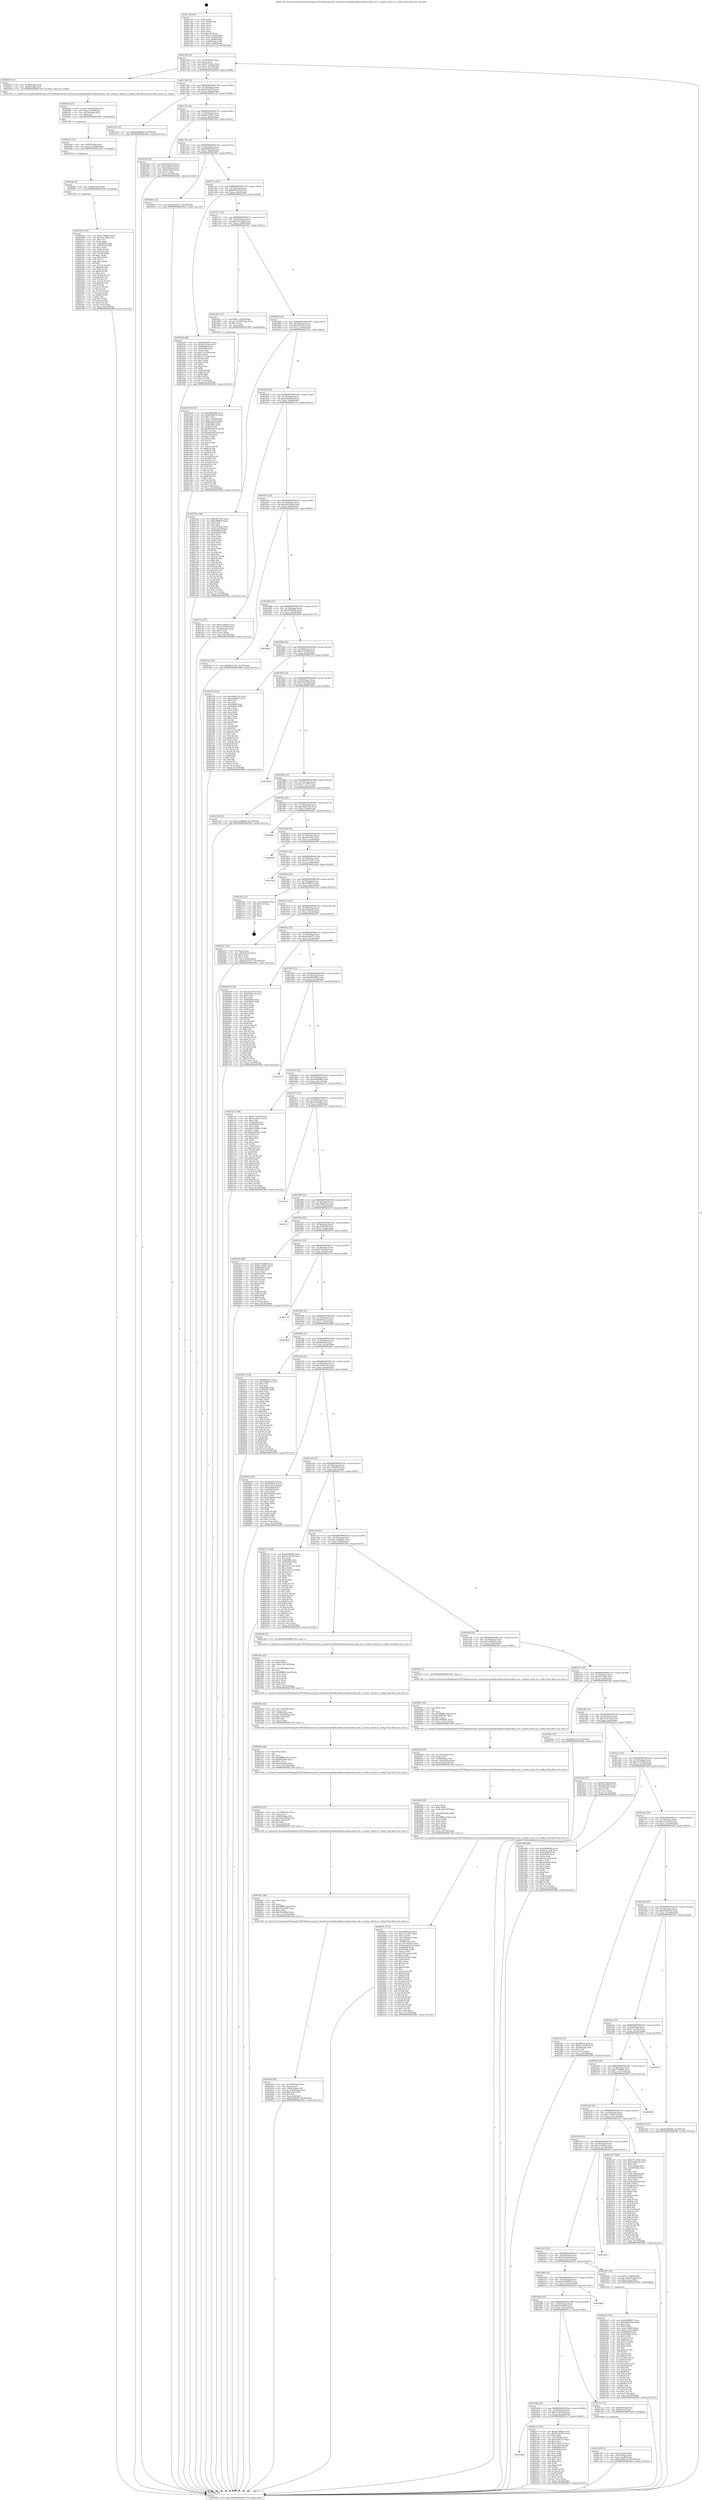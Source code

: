 digraph "0x401740" {
  label = "0x401740 (/mnt/c/Users/mathe/Desktop/tcc/POCII/binaries/extr_linuxdriversinfinibandhwocrdmaocrdma_hw.c_ocrdma_check_fw_config_Final-ollvm.out::main(0))"
  labelloc = "t"
  node[shape=record]

  Entry [label="",width=0.3,height=0.3,shape=circle,fillcolor=black,style=filled]
  "0x40176f" [label="{
     0x40176f [23]\l
     | [instrs]\l
     &nbsp;&nbsp;0x40176f \<+3\>: mov -0x74(%rbp),%eax\l
     &nbsp;&nbsp;0x401772 \<+2\>: mov %eax,%ecx\l
     &nbsp;&nbsp;0x401774 \<+6\>: sub $0x813320ec,%ecx\l
     &nbsp;&nbsp;0x40177a \<+3\>: mov %eax,-0x78(%rbp)\l
     &nbsp;&nbsp;0x40177d \<+3\>: mov %ecx,-0x7c(%rbp)\l
     &nbsp;&nbsp;0x401780 \<+6\>: je 00000000004024c8 \<main+0xd88\>\l
  }"]
  "0x4024c8" [label="{
     0x4024c8 [13]\l
     | [instrs]\l
     &nbsp;&nbsp;0x4024c8 \<+4\>: mov -0x58(%rbp),%rdi\l
     &nbsp;&nbsp;0x4024cc \<+4\>: mov -0x68(%rbp),%rsi\l
     &nbsp;&nbsp;0x4024d0 \<+5\>: call 00000000004013e0 \<ocrdma_check_fw_config\>\l
     | [calls]\l
     &nbsp;&nbsp;0x4013e0 \{1\} (/mnt/c/Users/mathe/Desktop/tcc/POCII/binaries/extr_linuxdriversinfinibandhwocrdmaocrdma_hw.c_ocrdma_check_fw_config_Final-ollvm.out::ocrdma_check_fw_config)\l
  }"]
  "0x401786" [label="{
     0x401786 [22]\l
     | [instrs]\l
     &nbsp;&nbsp;0x401786 \<+5\>: jmp 000000000040178b \<main+0x4b\>\l
     &nbsp;&nbsp;0x40178b \<+3\>: mov -0x78(%rbp),%eax\l
     &nbsp;&nbsp;0x40178e \<+5\>: sub $0x83fa6674,%eax\l
     &nbsp;&nbsp;0x401793 \<+3\>: mov %eax,-0x80(%rbp)\l
     &nbsp;&nbsp;0x401796 \<+6\>: je 0000000000401e1b \<main+0x6db\>\l
  }"]
  Exit [label="",width=0.3,height=0.3,shape=circle,fillcolor=black,style=filled,peripheries=2]
  "0x401e1b" [label="{
     0x401e1b [12]\l
     | [instrs]\l
     &nbsp;&nbsp;0x401e1b \<+7\>: movl $0xdc96b984,-0x74(%rbp)\l
     &nbsp;&nbsp;0x401e22 \<+5\>: jmp 0000000000402962 \<main+0x1222\>\l
  }"]
  "0x40179c" [label="{
     0x40179c [25]\l
     | [instrs]\l
     &nbsp;&nbsp;0x40179c \<+5\>: jmp 00000000004017a1 \<main+0x61\>\l
     &nbsp;&nbsp;0x4017a1 \<+3\>: mov -0x78(%rbp),%eax\l
     &nbsp;&nbsp;0x4017a4 \<+5\>: sub $0x893e2707,%eax\l
     &nbsp;&nbsp;0x4017a9 \<+6\>: mov %eax,-0x84(%rbp)\l
     &nbsp;&nbsp;0x4017af \<+6\>: je 000000000040234a \<main+0xc0a\>\l
  }"]
  "0x402504" [label="{
     0x402504 [138]\l
     | [instrs]\l
     &nbsp;&nbsp;0x402504 \<+5\>: mov $0x477d9060,%eax\l
     &nbsp;&nbsp;0x402509 \<+5\>: mov $0x3bfc74b8,%esi\l
     &nbsp;&nbsp;0x40250e \<+2\>: mov $0x1,%cl\l
     &nbsp;&nbsp;0x402510 \<+2\>: xor %edx,%edx\l
     &nbsp;&nbsp;0x402512 \<+8\>: mov 0x405060,%r8d\l
     &nbsp;&nbsp;0x40251a \<+8\>: mov 0x405064,%r9d\l
     &nbsp;&nbsp;0x402522 \<+3\>: sub $0x1,%edx\l
     &nbsp;&nbsp;0x402525 \<+3\>: mov %r8d,%r10d\l
     &nbsp;&nbsp;0x402528 \<+3\>: add %edx,%r10d\l
     &nbsp;&nbsp;0x40252b \<+4\>: imul %r10d,%r8d\l
     &nbsp;&nbsp;0x40252f \<+4\>: and $0x1,%r8d\l
     &nbsp;&nbsp;0x402533 \<+4\>: cmp $0x0,%r8d\l
     &nbsp;&nbsp;0x402537 \<+4\>: sete %r11b\l
     &nbsp;&nbsp;0x40253b \<+4\>: cmp $0xa,%r9d\l
     &nbsp;&nbsp;0x40253f \<+3\>: setl %bl\l
     &nbsp;&nbsp;0x402542 \<+3\>: mov %r11b,%r14b\l
     &nbsp;&nbsp;0x402545 \<+4\>: xor $0xff,%r14b\l
     &nbsp;&nbsp;0x402549 \<+3\>: mov %bl,%r15b\l
     &nbsp;&nbsp;0x40254c \<+4\>: xor $0xff,%r15b\l
     &nbsp;&nbsp;0x402550 \<+3\>: xor $0x1,%cl\l
     &nbsp;&nbsp;0x402553 \<+3\>: mov %r14b,%r12b\l
     &nbsp;&nbsp;0x402556 \<+4\>: and $0xff,%r12b\l
     &nbsp;&nbsp;0x40255a \<+3\>: and %cl,%r11b\l
     &nbsp;&nbsp;0x40255d \<+3\>: mov %r15b,%r13b\l
     &nbsp;&nbsp;0x402560 \<+4\>: and $0xff,%r13b\l
     &nbsp;&nbsp;0x402564 \<+2\>: and %cl,%bl\l
     &nbsp;&nbsp;0x402566 \<+3\>: or %r11b,%r12b\l
     &nbsp;&nbsp;0x402569 \<+3\>: or %bl,%r13b\l
     &nbsp;&nbsp;0x40256c \<+3\>: xor %r13b,%r12b\l
     &nbsp;&nbsp;0x40256f \<+3\>: or %r15b,%r14b\l
     &nbsp;&nbsp;0x402572 \<+4\>: xor $0xff,%r14b\l
     &nbsp;&nbsp;0x402576 \<+3\>: or $0x1,%cl\l
     &nbsp;&nbsp;0x402579 \<+3\>: and %cl,%r14b\l
     &nbsp;&nbsp;0x40257c \<+3\>: or %r14b,%r12b\l
     &nbsp;&nbsp;0x40257f \<+4\>: test $0x1,%r12b\l
     &nbsp;&nbsp;0x402583 \<+3\>: cmovne %esi,%eax\l
     &nbsp;&nbsp;0x402586 \<+3\>: mov %eax,-0x74(%rbp)\l
     &nbsp;&nbsp;0x402589 \<+5\>: jmp 0000000000402962 \<main+0x1222\>\l
  }"]
  "0x40234a" [label="{
     0x40234a [27]\l
     | [instrs]\l
     &nbsp;&nbsp;0x40234a \<+5\>: mov $0xe91653f2,%eax\l
     &nbsp;&nbsp;0x40234f \<+5\>: mov $0x1da6b62a,%ecx\l
     &nbsp;&nbsp;0x402354 \<+3\>: mov -0x6c(%rbp),%edx\l
     &nbsp;&nbsp;0x402357 \<+3\>: cmp -0x60(%rbp),%edx\l
     &nbsp;&nbsp;0x40235a \<+3\>: cmovl %ecx,%eax\l
     &nbsp;&nbsp;0x40235d \<+3\>: mov %eax,-0x74(%rbp)\l
     &nbsp;&nbsp;0x402360 \<+5\>: jmp 0000000000402962 \<main+0x1222\>\l
  }"]
  "0x4017b5" [label="{
     0x4017b5 [25]\l
     | [instrs]\l
     &nbsp;&nbsp;0x4017b5 \<+5\>: jmp 00000000004017ba \<main+0x7a\>\l
     &nbsp;&nbsp;0x4017ba \<+3\>: mov -0x78(%rbp),%eax\l
     &nbsp;&nbsp;0x4017bd \<+5\>: sub $0x90060118,%eax\l
     &nbsp;&nbsp;0x4017c2 \<+6\>: mov %eax,-0x88(%rbp)\l
     &nbsp;&nbsp;0x4017c8 \<+6\>: je 000000000040269c \<main+0xf5c\>\l
  }"]
  "0x4024fb" [label="{
     0x4024fb [9]\l
     | [instrs]\l
     &nbsp;&nbsp;0x4024fb \<+4\>: mov -0x68(%rbp),%rdi\l
     &nbsp;&nbsp;0x4024ff \<+5\>: call 0000000000401030 \<free@plt\>\l
     | [calls]\l
     &nbsp;&nbsp;0x401030 \{1\} (unknown)\l
  }"]
  "0x40269c" [label="{
     0x40269c [12]\l
     | [instrs]\l
     &nbsp;&nbsp;0x40269c \<+7\>: movl $0xd2d2457c,-0x74(%rbp)\l
     &nbsp;&nbsp;0x4026a3 \<+5\>: jmp 0000000000402962 \<main+0x1222\>\l
  }"]
  "0x4017ce" [label="{
     0x4017ce [25]\l
     | [instrs]\l
     &nbsp;&nbsp;0x4017ce \<+5\>: jmp 00000000004017d3 \<main+0x93\>\l
     &nbsp;&nbsp;0x4017d3 \<+3\>: mov -0x78(%rbp),%eax\l
     &nbsp;&nbsp;0x4017d6 \<+5\>: sub $0x9007bcaf,%eax\l
     &nbsp;&nbsp;0x4017db \<+6\>: mov %eax,-0x8c(%rbp)\l
     &nbsp;&nbsp;0x4017e1 \<+6\>: je 0000000000402239 \<main+0xaf9\>\l
  }"]
  "0x4024ec" [label="{
     0x4024ec [15]\l
     | [instrs]\l
     &nbsp;&nbsp;0x4024ec \<+4\>: mov -0x58(%rbp),%rdi\l
     &nbsp;&nbsp;0x4024f0 \<+6\>: mov %eax,-0x148(%rbp)\l
     &nbsp;&nbsp;0x4024f6 \<+5\>: call 0000000000401030 \<free@plt\>\l
     | [calls]\l
     &nbsp;&nbsp;0x401030 \{1\} (unknown)\l
  }"]
  "0x402239" [label="{
     0x402239 [88]\l
     | [instrs]\l
     &nbsp;&nbsp;0x402239 \<+5\>: mov $0x68298457,%eax\l
     &nbsp;&nbsp;0x40223e \<+5\>: mov $0x5d12eeab,%ecx\l
     &nbsp;&nbsp;0x402243 \<+7\>: mov 0x405060,%edx\l
     &nbsp;&nbsp;0x40224a \<+7\>: mov 0x405064,%esi\l
     &nbsp;&nbsp;0x402251 \<+2\>: mov %edx,%edi\l
     &nbsp;&nbsp;0x402253 \<+6\>: sub $0x111cc2bb,%edi\l
     &nbsp;&nbsp;0x402259 \<+3\>: sub $0x1,%edi\l
     &nbsp;&nbsp;0x40225c \<+6\>: add $0x111cc2bb,%edi\l
     &nbsp;&nbsp;0x402262 \<+3\>: imul %edi,%edx\l
     &nbsp;&nbsp;0x402265 \<+3\>: and $0x1,%edx\l
     &nbsp;&nbsp;0x402268 \<+3\>: cmp $0x0,%edx\l
     &nbsp;&nbsp;0x40226b \<+4\>: sete %r8b\l
     &nbsp;&nbsp;0x40226f \<+3\>: cmp $0xa,%esi\l
     &nbsp;&nbsp;0x402272 \<+4\>: setl %r9b\l
     &nbsp;&nbsp;0x402276 \<+3\>: mov %r8b,%r10b\l
     &nbsp;&nbsp;0x402279 \<+3\>: and %r9b,%r10b\l
     &nbsp;&nbsp;0x40227c \<+3\>: xor %r9b,%r8b\l
     &nbsp;&nbsp;0x40227f \<+3\>: or %r8b,%r10b\l
     &nbsp;&nbsp;0x402282 \<+4\>: test $0x1,%r10b\l
     &nbsp;&nbsp;0x402286 \<+3\>: cmovne %ecx,%eax\l
     &nbsp;&nbsp;0x402289 \<+3\>: mov %eax,-0x74(%rbp)\l
     &nbsp;&nbsp;0x40228c \<+5\>: jmp 0000000000402962 \<main+0x1222\>\l
  }"]
  "0x4017e7" [label="{
     0x4017e7 [25]\l
     | [instrs]\l
     &nbsp;&nbsp;0x4017e7 \<+5\>: jmp 00000000004017ec \<main+0xac\>\l
     &nbsp;&nbsp;0x4017ec \<+3\>: mov -0x78(%rbp),%eax\l
     &nbsp;&nbsp;0x4017ef \<+5\>: sub $0x913c3ad8,%eax\l
     &nbsp;&nbsp;0x4017f4 \<+6\>: mov %eax,-0x90(%rbp)\l
     &nbsp;&nbsp;0x4017fa \<+6\>: je 0000000000401d61 \<main+0x621\>\l
  }"]
  "0x4024d5" [label="{
     0x4024d5 [23]\l
     | [instrs]\l
     &nbsp;&nbsp;0x4024d5 \<+10\>: movabs $0x4030b6,%rdi\l
     &nbsp;&nbsp;0x4024df \<+3\>: mov %eax,-0x70(%rbp)\l
     &nbsp;&nbsp;0x4024e2 \<+3\>: mov -0x70(%rbp),%esi\l
     &nbsp;&nbsp;0x4024e5 \<+2\>: mov $0x0,%al\l
     &nbsp;&nbsp;0x4024e7 \<+5\>: call 0000000000401040 \<printf@plt\>\l
     | [calls]\l
     &nbsp;&nbsp;0x401040 \{1\} (unknown)\l
  }"]
  "0x401d61" [label="{
     0x401d61 [23]\l
     | [instrs]\l
     &nbsp;&nbsp;0x401d61 \<+7\>: movl $0x1,-0x50(%rbp)\l
     &nbsp;&nbsp;0x401d68 \<+4\>: movslq -0x50(%rbp),%rax\l
     &nbsp;&nbsp;0x401d6c \<+4\>: shl $0x3,%rax\l
     &nbsp;&nbsp;0x401d70 \<+3\>: mov %rax,%rdi\l
     &nbsp;&nbsp;0x401d73 \<+5\>: call 0000000000401050 \<malloc@plt\>\l
     | [calls]\l
     &nbsp;&nbsp;0x401050 \{1\} (unknown)\l
  }"]
  "0x401800" [label="{
     0x401800 [25]\l
     | [instrs]\l
     &nbsp;&nbsp;0x401800 \<+5\>: jmp 0000000000401805 \<main+0xc5\>\l
     &nbsp;&nbsp;0x401805 \<+3\>: mov -0x78(%rbp),%eax\l
     &nbsp;&nbsp;0x401808 \<+5\>: sub $0x935f3e32,%eax\l
     &nbsp;&nbsp;0x40180d \<+6\>: mov %eax,-0x94(%rbp)\l
     &nbsp;&nbsp;0x401813 \<+6\>: je 000000000040272e \<main+0xfee\>\l
  }"]
  "0x40242f" [label="{
     0x40242f [40]\l
     | [instrs]\l
     &nbsp;&nbsp;0x40242f \<+6\>: mov -0x144(%rbp),%ecx\l
     &nbsp;&nbsp;0x402435 \<+3\>: imul %eax,%ecx\l
     &nbsp;&nbsp;0x402438 \<+4\>: mov -0x68(%rbp),%r8\l
     &nbsp;&nbsp;0x40243c \<+4\>: movslq -0x6c(%rbp),%r9\l
     &nbsp;&nbsp;0x402440 \<+4\>: imul $0xc,%r9,%r9\l
     &nbsp;&nbsp;0x402444 \<+3\>: add %r9,%r8\l
     &nbsp;&nbsp;0x402447 \<+4\>: mov %ecx,0x8(%r8)\l
     &nbsp;&nbsp;0x40244b \<+7\>: movl $0xd1f6d365,-0x74(%rbp)\l
     &nbsp;&nbsp;0x402452 \<+5\>: jmp 0000000000402962 \<main+0x1222\>\l
  }"]
  "0x40272e" [label="{
     0x40272e [140]\l
     | [instrs]\l
     &nbsp;&nbsp;0x40272e \<+5\>: mov $0xc6fc797e,%eax\l
     &nbsp;&nbsp;0x402733 \<+5\>: mov $0xc9fdf93f,%ecx\l
     &nbsp;&nbsp;0x402738 \<+2\>: mov $0x1,%dl\l
     &nbsp;&nbsp;0x40273a \<+2\>: xor %esi,%esi\l
     &nbsp;&nbsp;0x40273c \<+3\>: mov -0x3c(%rbp),%edi\l
     &nbsp;&nbsp;0x40273f \<+3\>: mov %edi,-0x2c(%rbp)\l
     &nbsp;&nbsp;0x402742 \<+7\>: mov 0x405060,%edi\l
     &nbsp;&nbsp;0x402749 \<+8\>: mov 0x405064,%r8d\l
     &nbsp;&nbsp;0x402751 \<+3\>: sub $0x1,%esi\l
     &nbsp;&nbsp;0x402754 \<+3\>: mov %edi,%r9d\l
     &nbsp;&nbsp;0x402757 \<+3\>: add %esi,%r9d\l
     &nbsp;&nbsp;0x40275a \<+4\>: imul %r9d,%edi\l
     &nbsp;&nbsp;0x40275e \<+3\>: and $0x1,%edi\l
     &nbsp;&nbsp;0x402761 \<+3\>: cmp $0x0,%edi\l
     &nbsp;&nbsp;0x402764 \<+4\>: sete %r10b\l
     &nbsp;&nbsp;0x402768 \<+4\>: cmp $0xa,%r8d\l
     &nbsp;&nbsp;0x40276c \<+4\>: setl %r11b\l
     &nbsp;&nbsp;0x402770 \<+3\>: mov %r10b,%bl\l
     &nbsp;&nbsp;0x402773 \<+3\>: xor $0xff,%bl\l
     &nbsp;&nbsp;0x402776 \<+3\>: mov %r11b,%r14b\l
     &nbsp;&nbsp;0x402779 \<+4\>: xor $0xff,%r14b\l
     &nbsp;&nbsp;0x40277d \<+3\>: xor $0x0,%dl\l
     &nbsp;&nbsp;0x402780 \<+3\>: mov %bl,%r15b\l
     &nbsp;&nbsp;0x402783 \<+4\>: and $0x0,%r15b\l
     &nbsp;&nbsp;0x402787 \<+3\>: and %dl,%r10b\l
     &nbsp;&nbsp;0x40278a \<+3\>: mov %r14b,%r12b\l
     &nbsp;&nbsp;0x40278d \<+4\>: and $0x0,%r12b\l
     &nbsp;&nbsp;0x402791 \<+3\>: and %dl,%r11b\l
     &nbsp;&nbsp;0x402794 \<+3\>: or %r10b,%r15b\l
     &nbsp;&nbsp;0x402797 \<+3\>: or %r11b,%r12b\l
     &nbsp;&nbsp;0x40279a \<+3\>: xor %r12b,%r15b\l
     &nbsp;&nbsp;0x40279d \<+3\>: or %r14b,%bl\l
     &nbsp;&nbsp;0x4027a0 \<+3\>: xor $0xff,%bl\l
     &nbsp;&nbsp;0x4027a3 \<+3\>: or $0x0,%dl\l
     &nbsp;&nbsp;0x4027a6 \<+2\>: and %dl,%bl\l
     &nbsp;&nbsp;0x4027a8 \<+3\>: or %bl,%r15b\l
     &nbsp;&nbsp;0x4027ab \<+4\>: test $0x1,%r15b\l
     &nbsp;&nbsp;0x4027af \<+3\>: cmovne %ecx,%eax\l
     &nbsp;&nbsp;0x4027b2 \<+3\>: mov %eax,-0x74(%rbp)\l
     &nbsp;&nbsp;0x4027b5 \<+5\>: jmp 0000000000402962 \<main+0x1222\>\l
  }"]
  "0x401819" [label="{
     0x401819 [25]\l
     | [instrs]\l
     &nbsp;&nbsp;0x401819 \<+5\>: jmp 000000000040181e \<main+0xde\>\l
     &nbsp;&nbsp;0x40181e \<+3\>: mov -0x78(%rbp),%eax\l
     &nbsp;&nbsp;0x401821 \<+5\>: sub $0xa64091e8,%eax\l
     &nbsp;&nbsp;0x401826 \<+6\>: mov %eax,-0x98(%rbp)\l
     &nbsp;&nbsp;0x40182c \<+6\>: je 0000000000401cee \<main+0x5ae\>\l
  }"]
  "0x402407" [label="{
     0x402407 [40]\l
     | [instrs]\l
     &nbsp;&nbsp;0x402407 \<+5\>: mov $0x2,%ecx\l
     &nbsp;&nbsp;0x40240c \<+1\>: cltd\l
     &nbsp;&nbsp;0x40240d \<+2\>: idiv %ecx\l
     &nbsp;&nbsp;0x40240f \<+6\>: imul $0xfffffffe,%edx,%ecx\l
     &nbsp;&nbsp;0x402415 \<+6\>: sub $0x301d260d,%ecx\l
     &nbsp;&nbsp;0x40241b \<+3\>: add $0x1,%ecx\l
     &nbsp;&nbsp;0x40241e \<+6\>: add $0x301d260d,%ecx\l
     &nbsp;&nbsp;0x402424 \<+6\>: mov %ecx,-0x144(%rbp)\l
     &nbsp;&nbsp;0x40242a \<+5\>: call 0000000000401160 \<next_i\>\l
     | [calls]\l
     &nbsp;&nbsp;0x401160 \{1\} (/mnt/c/Users/mathe/Desktop/tcc/POCII/binaries/extr_linuxdriversinfinibandhwocrdmaocrdma_hw.c_ocrdma_check_fw_config_Final-ollvm.out::next_i)\l
  }"]
  "0x401cee" [label="{
     0x401cee [27]\l
     | [instrs]\l
     &nbsp;&nbsp;0x401cee \<+5\>: mov $0x5ca595dc,%eax\l
     &nbsp;&nbsp;0x401cf3 \<+5\>: mov $0x3ce55836,%ecx\l
     &nbsp;&nbsp;0x401cf8 \<+3\>: mov -0x34(%rbp),%edx\l
     &nbsp;&nbsp;0x401cfb \<+3\>: cmp $0x0,%edx\l
     &nbsp;&nbsp;0x401cfe \<+3\>: cmove %ecx,%eax\l
     &nbsp;&nbsp;0x401d01 \<+3\>: mov %eax,-0x74(%rbp)\l
     &nbsp;&nbsp;0x401d04 \<+5\>: jmp 0000000000402962 \<main+0x1222\>\l
  }"]
  "0x401832" [label="{
     0x401832 [25]\l
     | [instrs]\l
     &nbsp;&nbsp;0x401832 \<+5\>: jmp 0000000000401837 \<main+0xf7\>\l
     &nbsp;&nbsp;0x401837 \<+3\>: mov -0x78(%rbp),%eax\l
     &nbsp;&nbsp;0x40183a \<+5\>: sub $0xae8524db,%eax\l
     &nbsp;&nbsp;0x40183f \<+6\>: mov %eax,-0x9c(%rbp)\l
     &nbsp;&nbsp;0x401845 \<+6\>: je 000000000040233e \<main+0xbfe\>\l
  }"]
  "0x4023e6" [label="{
     0x4023e6 [33]\l
     | [instrs]\l
     &nbsp;&nbsp;0x4023e6 \<+6\>: mov -0x140(%rbp),%ecx\l
     &nbsp;&nbsp;0x4023ec \<+3\>: imul %eax,%ecx\l
     &nbsp;&nbsp;0x4023ef \<+4\>: mov -0x68(%rbp),%r8\l
     &nbsp;&nbsp;0x4023f3 \<+4\>: movslq -0x6c(%rbp),%r9\l
     &nbsp;&nbsp;0x4023f7 \<+4\>: imul $0xc,%r9,%r9\l
     &nbsp;&nbsp;0x4023fb \<+3\>: add %r9,%r8\l
     &nbsp;&nbsp;0x4023fe \<+4\>: mov %ecx,0x4(%r8)\l
     &nbsp;&nbsp;0x402402 \<+5\>: call 0000000000401160 \<next_i\>\l
     | [calls]\l
     &nbsp;&nbsp;0x401160 \{1\} (/mnt/c/Users/mathe/Desktop/tcc/POCII/binaries/extr_linuxdriversinfinibandhwocrdmaocrdma_hw.c_ocrdma_check_fw_config_Final-ollvm.out::next_i)\l
  }"]
  "0x40233e" [label="{
     0x40233e [12]\l
     | [instrs]\l
     &nbsp;&nbsp;0x40233e \<+7\>: movl $0x893e2707,-0x74(%rbp)\l
     &nbsp;&nbsp;0x402345 \<+5\>: jmp 0000000000402962 \<main+0x1222\>\l
  }"]
  "0x40184b" [label="{
     0x40184b [25]\l
     | [instrs]\l
     &nbsp;&nbsp;0x40184b \<+5\>: jmp 0000000000401850 \<main+0x110\>\l
     &nbsp;&nbsp;0x401850 \<+3\>: mov -0x78(%rbp),%eax\l
     &nbsp;&nbsp;0x401853 \<+5\>: sub $0xaf10685b,%eax\l
     &nbsp;&nbsp;0x401858 \<+6\>: mov %eax,-0xa0(%rbp)\l
     &nbsp;&nbsp;0x40185e \<+6\>: je 00000000004028b6 \<main+0x1176\>\l
  }"]
  "0x4023be" [label="{
     0x4023be [40]\l
     | [instrs]\l
     &nbsp;&nbsp;0x4023be \<+5\>: mov $0x2,%ecx\l
     &nbsp;&nbsp;0x4023c3 \<+1\>: cltd\l
     &nbsp;&nbsp;0x4023c4 \<+2\>: idiv %ecx\l
     &nbsp;&nbsp;0x4023c6 \<+6\>: imul $0xfffffffe,%edx,%ecx\l
     &nbsp;&nbsp;0x4023cc \<+6\>: sub $0x463a020,%ecx\l
     &nbsp;&nbsp;0x4023d2 \<+3\>: add $0x1,%ecx\l
     &nbsp;&nbsp;0x4023d5 \<+6\>: add $0x463a020,%ecx\l
     &nbsp;&nbsp;0x4023db \<+6\>: mov %ecx,-0x140(%rbp)\l
     &nbsp;&nbsp;0x4023e1 \<+5\>: call 0000000000401160 \<next_i\>\l
     | [calls]\l
     &nbsp;&nbsp;0x401160 \{1\} (/mnt/c/Users/mathe/Desktop/tcc/POCII/binaries/extr_linuxdriversinfinibandhwocrdmaocrdma_hw.c_ocrdma_check_fw_config_Final-ollvm.out::next_i)\l
  }"]
  "0x4028b6" [label="{
     0x4028b6\l
  }", style=dashed]
  "0x401864" [label="{
     0x401864 [25]\l
     | [instrs]\l
     &nbsp;&nbsp;0x401864 \<+5\>: jmp 0000000000401869 \<main+0x129\>\l
     &nbsp;&nbsp;0x401869 \<+3\>: mov -0x78(%rbp),%eax\l
     &nbsp;&nbsp;0x40186c \<+5\>: sub $0xb173029f,%eax\l
     &nbsp;&nbsp;0x401871 \<+6\>: mov %eax,-0xa4(%rbp)\l
     &nbsp;&nbsp;0x401877 \<+6\>: je 0000000000401f76 \<main+0x836\>\l
  }"]
  "0x40239e" [label="{
     0x40239e [32]\l
     | [instrs]\l
     &nbsp;&nbsp;0x40239e \<+6\>: mov -0x13c(%rbp),%ecx\l
     &nbsp;&nbsp;0x4023a4 \<+3\>: imul %eax,%ecx\l
     &nbsp;&nbsp;0x4023a7 \<+4\>: mov -0x68(%rbp),%r8\l
     &nbsp;&nbsp;0x4023ab \<+4\>: movslq -0x6c(%rbp),%r9\l
     &nbsp;&nbsp;0x4023af \<+4\>: imul $0xc,%r9,%r9\l
     &nbsp;&nbsp;0x4023b3 \<+3\>: add %r9,%r8\l
     &nbsp;&nbsp;0x4023b6 \<+3\>: mov %ecx,(%r8)\l
     &nbsp;&nbsp;0x4023b9 \<+5\>: call 0000000000401160 \<next_i\>\l
     | [calls]\l
     &nbsp;&nbsp;0x401160 \{1\} (/mnt/c/Users/mathe/Desktop/tcc/POCII/binaries/extr_linuxdriversinfinibandhwocrdmaocrdma_hw.c_ocrdma_check_fw_config_Final-ollvm.out::next_i)\l
  }"]
  "0x401f76" [label="{
     0x401f76 [134]\l
     | [instrs]\l
     &nbsp;&nbsp;0x401f76 \<+5\>: mov $0xc69b9134,%eax\l
     &nbsp;&nbsp;0x401f7b \<+5\>: mov $0x2af0887e,%ecx\l
     &nbsp;&nbsp;0x401f80 \<+2\>: mov $0x1,%dl\l
     &nbsp;&nbsp;0x401f82 \<+2\>: xor %esi,%esi\l
     &nbsp;&nbsp;0x401f84 \<+7\>: mov 0x405060,%edi\l
     &nbsp;&nbsp;0x401f8b \<+8\>: mov 0x405064,%r8d\l
     &nbsp;&nbsp;0x401f93 \<+3\>: sub $0x1,%esi\l
     &nbsp;&nbsp;0x401f96 \<+3\>: mov %edi,%r9d\l
     &nbsp;&nbsp;0x401f99 \<+3\>: add %esi,%r9d\l
     &nbsp;&nbsp;0x401f9c \<+4\>: imul %r9d,%edi\l
     &nbsp;&nbsp;0x401fa0 \<+3\>: and $0x1,%edi\l
     &nbsp;&nbsp;0x401fa3 \<+3\>: cmp $0x0,%edi\l
     &nbsp;&nbsp;0x401fa6 \<+4\>: sete %r10b\l
     &nbsp;&nbsp;0x401faa \<+4\>: cmp $0xa,%r8d\l
     &nbsp;&nbsp;0x401fae \<+4\>: setl %r11b\l
     &nbsp;&nbsp;0x401fb2 \<+3\>: mov %r10b,%bl\l
     &nbsp;&nbsp;0x401fb5 \<+3\>: xor $0xff,%bl\l
     &nbsp;&nbsp;0x401fb8 \<+3\>: mov %r11b,%r14b\l
     &nbsp;&nbsp;0x401fbb \<+4\>: xor $0xff,%r14b\l
     &nbsp;&nbsp;0x401fbf \<+3\>: xor $0x1,%dl\l
     &nbsp;&nbsp;0x401fc2 \<+3\>: mov %bl,%r15b\l
     &nbsp;&nbsp;0x401fc5 \<+4\>: and $0xff,%r15b\l
     &nbsp;&nbsp;0x401fc9 \<+3\>: and %dl,%r10b\l
     &nbsp;&nbsp;0x401fcc \<+3\>: mov %r14b,%r12b\l
     &nbsp;&nbsp;0x401fcf \<+4\>: and $0xff,%r12b\l
     &nbsp;&nbsp;0x401fd3 \<+3\>: and %dl,%r11b\l
     &nbsp;&nbsp;0x401fd6 \<+3\>: or %r10b,%r15b\l
     &nbsp;&nbsp;0x401fd9 \<+3\>: or %r11b,%r12b\l
     &nbsp;&nbsp;0x401fdc \<+3\>: xor %r12b,%r15b\l
     &nbsp;&nbsp;0x401fdf \<+3\>: or %r14b,%bl\l
     &nbsp;&nbsp;0x401fe2 \<+3\>: xor $0xff,%bl\l
     &nbsp;&nbsp;0x401fe5 \<+3\>: or $0x1,%dl\l
     &nbsp;&nbsp;0x401fe8 \<+2\>: and %dl,%bl\l
     &nbsp;&nbsp;0x401fea \<+3\>: or %bl,%r15b\l
     &nbsp;&nbsp;0x401fed \<+4\>: test $0x1,%r15b\l
     &nbsp;&nbsp;0x401ff1 \<+3\>: cmovne %ecx,%eax\l
     &nbsp;&nbsp;0x401ff4 \<+3\>: mov %eax,-0x74(%rbp)\l
     &nbsp;&nbsp;0x401ff7 \<+5\>: jmp 0000000000402962 \<main+0x1222\>\l
  }"]
  "0x40187d" [label="{
     0x40187d [25]\l
     | [instrs]\l
     &nbsp;&nbsp;0x40187d \<+5\>: jmp 0000000000401882 \<main+0x142\>\l
     &nbsp;&nbsp;0x401882 \<+3\>: mov -0x78(%rbp),%eax\l
     &nbsp;&nbsp;0x401885 \<+5\>: sub $0xb24598a4,%eax\l
     &nbsp;&nbsp;0x40188a \<+6\>: mov %eax,-0xa8(%rbp)\l
     &nbsp;&nbsp;0x401890 \<+6\>: je 0000000000401bdb \<main+0x49b\>\l
  }"]
  "0x40236a" [label="{
     0x40236a [52]\l
     | [instrs]\l
     &nbsp;&nbsp;0x40236a \<+2\>: xor %ecx,%ecx\l
     &nbsp;&nbsp;0x40236c \<+5\>: mov $0x2,%edx\l
     &nbsp;&nbsp;0x402371 \<+6\>: mov %edx,-0x138(%rbp)\l
     &nbsp;&nbsp;0x402377 \<+1\>: cltd\l
     &nbsp;&nbsp;0x402378 \<+6\>: mov -0x138(%rbp),%esi\l
     &nbsp;&nbsp;0x40237e \<+2\>: idiv %esi\l
     &nbsp;&nbsp;0x402380 \<+6\>: imul $0xfffffffe,%edx,%edx\l
     &nbsp;&nbsp;0x402386 \<+2\>: mov %ecx,%edi\l
     &nbsp;&nbsp;0x402388 \<+2\>: sub %edx,%edi\l
     &nbsp;&nbsp;0x40238a \<+2\>: mov %ecx,%edx\l
     &nbsp;&nbsp;0x40238c \<+3\>: sub $0x1,%edx\l
     &nbsp;&nbsp;0x40238f \<+2\>: add %edx,%edi\l
     &nbsp;&nbsp;0x402391 \<+2\>: sub %edi,%ecx\l
     &nbsp;&nbsp;0x402393 \<+6\>: mov %ecx,-0x13c(%rbp)\l
     &nbsp;&nbsp;0x402399 \<+5\>: call 0000000000401160 \<next_i\>\l
     | [calls]\l
     &nbsp;&nbsp;0x401160 \{1\} (/mnt/c/Users/mathe/Desktop/tcc/POCII/binaries/extr_linuxdriversinfinibandhwocrdmaocrdma_hw.c_ocrdma_check_fw_config_Final-ollvm.out::next_i)\l
  }"]
  "0x401bdb" [label="{
     0x401bdb\l
  }", style=dashed]
  "0x401896" [label="{
     0x401896 [25]\l
     | [instrs]\l
     &nbsp;&nbsp;0x401896 \<+5\>: jmp 000000000040189b \<main+0x15b\>\l
     &nbsp;&nbsp;0x40189b \<+3\>: mov -0x78(%rbp),%eax\l
     &nbsp;&nbsp;0x40189e \<+5\>: sub $0xc2c7a387,%eax\l
     &nbsp;&nbsp;0x4018a3 \<+6\>: mov %eax,-0xac(%rbp)\l
     &nbsp;&nbsp;0x4018a9 \<+6\>: je 0000000000402129 \<main+0x9e9\>\l
  }"]
  "0x4022a5" [label="{
     0x4022a5 [153]\l
     | [instrs]\l
     &nbsp;&nbsp;0x4022a5 \<+5\>: mov $0x68298457,%ecx\l
     &nbsp;&nbsp;0x4022aa \<+5\>: mov $0xae8524db,%edx\l
     &nbsp;&nbsp;0x4022af \<+3\>: mov $0x1,%sil\l
     &nbsp;&nbsp;0x4022b2 \<+3\>: xor %r8d,%r8d\l
     &nbsp;&nbsp;0x4022b5 \<+4\>: mov %rax,-0x68(%rbp)\l
     &nbsp;&nbsp;0x4022b9 \<+7\>: movl $0x0,-0x6c(%rbp)\l
     &nbsp;&nbsp;0x4022c0 \<+8\>: mov 0x405060,%r9d\l
     &nbsp;&nbsp;0x4022c8 \<+8\>: mov 0x405064,%r10d\l
     &nbsp;&nbsp;0x4022d0 \<+4\>: sub $0x1,%r8d\l
     &nbsp;&nbsp;0x4022d4 \<+3\>: mov %r9d,%r11d\l
     &nbsp;&nbsp;0x4022d7 \<+3\>: add %r8d,%r11d\l
     &nbsp;&nbsp;0x4022da \<+4\>: imul %r11d,%r9d\l
     &nbsp;&nbsp;0x4022de \<+4\>: and $0x1,%r9d\l
     &nbsp;&nbsp;0x4022e2 \<+4\>: cmp $0x0,%r9d\l
     &nbsp;&nbsp;0x4022e6 \<+3\>: sete %bl\l
     &nbsp;&nbsp;0x4022e9 \<+4\>: cmp $0xa,%r10d\l
     &nbsp;&nbsp;0x4022ed \<+4\>: setl %r14b\l
     &nbsp;&nbsp;0x4022f1 \<+3\>: mov %bl,%r15b\l
     &nbsp;&nbsp;0x4022f4 \<+4\>: xor $0xff,%r15b\l
     &nbsp;&nbsp;0x4022f8 \<+3\>: mov %r14b,%r12b\l
     &nbsp;&nbsp;0x4022fb \<+4\>: xor $0xff,%r12b\l
     &nbsp;&nbsp;0x4022ff \<+4\>: xor $0x1,%sil\l
     &nbsp;&nbsp;0x402303 \<+3\>: mov %r15b,%r13b\l
     &nbsp;&nbsp;0x402306 \<+4\>: and $0xff,%r13b\l
     &nbsp;&nbsp;0x40230a \<+3\>: and %sil,%bl\l
     &nbsp;&nbsp;0x40230d \<+3\>: mov %r12b,%al\l
     &nbsp;&nbsp;0x402310 \<+2\>: and $0xff,%al\l
     &nbsp;&nbsp;0x402312 \<+3\>: and %sil,%r14b\l
     &nbsp;&nbsp;0x402315 \<+3\>: or %bl,%r13b\l
     &nbsp;&nbsp;0x402318 \<+3\>: or %r14b,%al\l
     &nbsp;&nbsp;0x40231b \<+3\>: xor %al,%r13b\l
     &nbsp;&nbsp;0x40231e \<+3\>: or %r12b,%r15b\l
     &nbsp;&nbsp;0x402321 \<+4\>: xor $0xff,%r15b\l
     &nbsp;&nbsp;0x402325 \<+4\>: or $0x1,%sil\l
     &nbsp;&nbsp;0x402329 \<+3\>: and %sil,%r15b\l
     &nbsp;&nbsp;0x40232c \<+3\>: or %r15b,%r13b\l
     &nbsp;&nbsp;0x40232f \<+4\>: test $0x1,%r13b\l
     &nbsp;&nbsp;0x402333 \<+3\>: cmovne %edx,%ecx\l
     &nbsp;&nbsp;0x402336 \<+3\>: mov %ecx,-0x74(%rbp)\l
     &nbsp;&nbsp;0x402339 \<+5\>: jmp 0000000000402962 \<main+0x1222\>\l
  }"]
  "0x402129" [label="{
     0x402129 [12]\l
     | [instrs]\l
     &nbsp;&nbsp;0x402129 \<+7\>: movl $0x1a58b858,-0x74(%rbp)\l
     &nbsp;&nbsp;0x402130 \<+5\>: jmp 0000000000402962 \<main+0x1222\>\l
  }"]
  "0x4018af" [label="{
     0x4018af [25]\l
     | [instrs]\l
     &nbsp;&nbsp;0x4018af \<+5\>: jmp 00000000004018b4 \<main+0x174\>\l
     &nbsp;&nbsp;0x4018b4 \<+3\>: mov -0x78(%rbp),%eax\l
     &nbsp;&nbsp;0x4018b7 \<+5\>: sub $0xc69b9134,%eax\l
     &nbsp;&nbsp;0x4018bc \<+6\>: mov %eax,-0xb0(%rbp)\l
     &nbsp;&nbsp;0x4018c2 \<+6\>: je 0000000000402821 \<main+0x10e1\>\l
  }"]
  "0x401bb6" [label="{
     0x401bb6\l
  }", style=dashed]
  "0x402821" [label="{
     0x402821\l
  }", style=dashed]
  "0x4018c8" [label="{
     0x4018c8 [25]\l
     | [instrs]\l
     &nbsp;&nbsp;0x4018c8 \<+5\>: jmp 00000000004018cd \<main+0x18d\>\l
     &nbsp;&nbsp;0x4018cd \<+3\>: mov -0x78(%rbp),%eax\l
     &nbsp;&nbsp;0x4018d0 \<+5\>: sub $0xc6fc797e,%eax\l
     &nbsp;&nbsp;0x4018d5 \<+6\>: mov %eax,-0xb4(%rbp)\l
     &nbsp;&nbsp;0x4018db \<+6\>: je 000000000040295b \<main+0x121b\>\l
  }"]
  "0x4021c5" [label="{
     0x4021c5 [104]\l
     | [instrs]\l
     &nbsp;&nbsp;0x4021c5 \<+5\>: mov $0xaf10685b,%eax\l
     &nbsp;&nbsp;0x4021ca \<+5\>: mov $0x4524d7d1,%ecx\l
     &nbsp;&nbsp;0x4021cf \<+2\>: xor %edx,%edx\l
     &nbsp;&nbsp;0x4021d1 \<+3\>: mov -0x5c(%rbp),%esi\l
     &nbsp;&nbsp;0x4021d4 \<+6\>: sub $0x2e042113,%esi\l
     &nbsp;&nbsp;0x4021da \<+3\>: add $0x1,%esi\l
     &nbsp;&nbsp;0x4021dd \<+6\>: add $0x2e042113,%esi\l
     &nbsp;&nbsp;0x4021e3 \<+3\>: mov %esi,-0x5c(%rbp)\l
     &nbsp;&nbsp;0x4021e6 \<+7\>: mov 0x405060,%esi\l
     &nbsp;&nbsp;0x4021ed \<+7\>: mov 0x405064,%edi\l
     &nbsp;&nbsp;0x4021f4 \<+3\>: sub $0x1,%edx\l
     &nbsp;&nbsp;0x4021f7 \<+3\>: mov %esi,%r8d\l
     &nbsp;&nbsp;0x4021fa \<+3\>: add %edx,%r8d\l
     &nbsp;&nbsp;0x4021fd \<+4\>: imul %r8d,%esi\l
     &nbsp;&nbsp;0x402201 \<+3\>: and $0x1,%esi\l
     &nbsp;&nbsp;0x402204 \<+3\>: cmp $0x0,%esi\l
     &nbsp;&nbsp;0x402207 \<+4\>: sete %r9b\l
     &nbsp;&nbsp;0x40220b \<+3\>: cmp $0xa,%edi\l
     &nbsp;&nbsp;0x40220e \<+4\>: setl %r10b\l
     &nbsp;&nbsp;0x402212 \<+3\>: mov %r9b,%r11b\l
     &nbsp;&nbsp;0x402215 \<+3\>: and %r10b,%r11b\l
     &nbsp;&nbsp;0x402218 \<+3\>: xor %r10b,%r9b\l
     &nbsp;&nbsp;0x40221b \<+3\>: or %r9b,%r11b\l
     &nbsp;&nbsp;0x40221e \<+4\>: test $0x1,%r11b\l
     &nbsp;&nbsp;0x402222 \<+3\>: cmovne %ecx,%eax\l
     &nbsp;&nbsp;0x402225 \<+3\>: mov %eax,-0x74(%rbp)\l
     &nbsp;&nbsp;0x402228 \<+5\>: jmp 0000000000402962 \<main+0x1222\>\l
  }"]
  "0x40295b" [label="{
     0x40295b\l
  }", style=dashed]
  "0x4018e1" [label="{
     0x4018e1 [25]\l
     | [instrs]\l
     &nbsp;&nbsp;0x4018e1 \<+5\>: jmp 00000000004018e6 \<main+0x1a6\>\l
     &nbsp;&nbsp;0x4018e6 \<+3\>: mov -0x78(%rbp),%eax\l
     &nbsp;&nbsp;0x4018e9 \<+5\>: sub $0xc8a71267,%eax\l
     &nbsp;&nbsp;0x4018ee \<+6\>: mov %eax,-0xb8(%rbp)\l
     &nbsp;&nbsp;0x4018f4 \<+6\>: je 00000000004025a6 \<main+0xe66\>\l
  }"]
  "0x40207c" [label="{
     0x40207c [173]\l
     | [instrs]\l
     &nbsp;&nbsp;0x40207c \<+5\>: mov $0xc69b9134,%ecx\l
     &nbsp;&nbsp;0x402081 \<+5\>: mov $0xc2c7a387,%edx\l
     &nbsp;&nbsp;0x402086 \<+3\>: mov $0x1,%r10b\l
     &nbsp;&nbsp;0x402089 \<+7\>: mov -0x134(%rbp),%r8d\l
     &nbsp;&nbsp;0x402090 \<+4\>: imul %eax,%r8d\l
     &nbsp;&nbsp;0x402094 \<+4\>: mov -0x58(%rbp),%rsi\l
     &nbsp;&nbsp;0x402098 \<+4\>: movslq -0x5c(%rbp),%rdi\l
     &nbsp;&nbsp;0x40209c \<+5\>: mov %r8d,0x4(%rsi,%rdi,8)\l
     &nbsp;&nbsp;0x4020a1 \<+7\>: mov 0x405060,%eax\l
     &nbsp;&nbsp;0x4020a8 \<+8\>: mov 0x405064,%r8d\l
     &nbsp;&nbsp;0x4020b0 \<+3\>: mov %eax,%r9d\l
     &nbsp;&nbsp;0x4020b3 \<+7\>: add $0x5d7a2cb2,%r9d\l
     &nbsp;&nbsp;0x4020ba \<+4\>: sub $0x1,%r9d\l
     &nbsp;&nbsp;0x4020be \<+7\>: sub $0x5d7a2cb2,%r9d\l
     &nbsp;&nbsp;0x4020c5 \<+4\>: imul %r9d,%eax\l
     &nbsp;&nbsp;0x4020c9 \<+3\>: and $0x1,%eax\l
     &nbsp;&nbsp;0x4020cc \<+3\>: cmp $0x0,%eax\l
     &nbsp;&nbsp;0x4020cf \<+4\>: sete %r11b\l
     &nbsp;&nbsp;0x4020d3 \<+4\>: cmp $0xa,%r8d\l
     &nbsp;&nbsp;0x4020d7 \<+3\>: setl %bl\l
     &nbsp;&nbsp;0x4020da \<+3\>: mov %r11b,%r14b\l
     &nbsp;&nbsp;0x4020dd \<+4\>: xor $0xff,%r14b\l
     &nbsp;&nbsp;0x4020e1 \<+3\>: mov %bl,%r15b\l
     &nbsp;&nbsp;0x4020e4 \<+4\>: xor $0xff,%r15b\l
     &nbsp;&nbsp;0x4020e8 \<+4\>: xor $0x0,%r10b\l
     &nbsp;&nbsp;0x4020ec \<+3\>: mov %r14b,%r12b\l
     &nbsp;&nbsp;0x4020ef \<+4\>: and $0x0,%r12b\l
     &nbsp;&nbsp;0x4020f3 \<+3\>: and %r10b,%r11b\l
     &nbsp;&nbsp;0x4020f6 \<+3\>: mov %r15b,%r13b\l
     &nbsp;&nbsp;0x4020f9 \<+4\>: and $0x0,%r13b\l
     &nbsp;&nbsp;0x4020fd \<+3\>: and %r10b,%bl\l
     &nbsp;&nbsp;0x402100 \<+3\>: or %r11b,%r12b\l
     &nbsp;&nbsp;0x402103 \<+3\>: or %bl,%r13b\l
     &nbsp;&nbsp;0x402106 \<+3\>: xor %r13b,%r12b\l
     &nbsp;&nbsp;0x402109 \<+3\>: or %r15b,%r14b\l
     &nbsp;&nbsp;0x40210c \<+4\>: xor $0xff,%r14b\l
     &nbsp;&nbsp;0x402110 \<+4\>: or $0x0,%r10b\l
     &nbsp;&nbsp;0x402114 \<+3\>: and %r10b,%r14b\l
     &nbsp;&nbsp;0x402117 \<+3\>: or %r14b,%r12b\l
     &nbsp;&nbsp;0x40211a \<+4\>: test $0x1,%r12b\l
     &nbsp;&nbsp;0x40211e \<+3\>: cmovne %edx,%ecx\l
     &nbsp;&nbsp;0x402121 \<+3\>: mov %ecx,-0x74(%rbp)\l
     &nbsp;&nbsp;0x402124 \<+5\>: jmp 0000000000402962 \<main+0x1222\>\l
  }"]
  "0x4025a6" [label="{
     0x4025a6\l
  }", style=dashed]
  "0x4018fa" [label="{
     0x4018fa [25]\l
     | [instrs]\l
     &nbsp;&nbsp;0x4018fa \<+5\>: jmp 00000000004018ff \<main+0x1bf\>\l
     &nbsp;&nbsp;0x4018ff \<+3\>: mov -0x78(%rbp),%eax\l
     &nbsp;&nbsp;0x401902 \<+5\>: sub $0xc9fdf93f,%eax\l
     &nbsp;&nbsp;0x401907 \<+6\>: mov %eax,-0xbc(%rbp)\l
     &nbsp;&nbsp;0x40190d \<+6\>: je 00000000004027ba \<main+0x107a\>\l
  }"]
  "0x402042" [label="{
     0x402042 [58]\l
     | [instrs]\l
     &nbsp;&nbsp;0x402042 \<+2\>: xor %ecx,%ecx\l
     &nbsp;&nbsp;0x402044 \<+5\>: mov $0x2,%edx\l
     &nbsp;&nbsp;0x402049 \<+6\>: mov %edx,-0x130(%rbp)\l
     &nbsp;&nbsp;0x40204f \<+1\>: cltd\l
     &nbsp;&nbsp;0x402050 \<+7\>: mov -0x130(%rbp),%r8d\l
     &nbsp;&nbsp;0x402057 \<+3\>: idiv %r8d\l
     &nbsp;&nbsp;0x40205a \<+6\>: imul $0xfffffffe,%edx,%edx\l
     &nbsp;&nbsp;0x402060 \<+3\>: mov %ecx,%r9d\l
     &nbsp;&nbsp;0x402063 \<+3\>: sub %edx,%r9d\l
     &nbsp;&nbsp;0x402066 \<+2\>: mov %ecx,%edx\l
     &nbsp;&nbsp;0x402068 \<+3\>: sub $0x1,%edx\l
     &nbsp;&nbsp;0x40206b \<+3\>: add %edx,%r9d\l
     &nbsp;&nbsp;0x40206e \<+3\>: sub %r9d,%ecx\l
     &nbsp;&nbsp;0x402071 \<+6\>: mov %ecx,-0x134(%rbp)\l
     &nbsp;&nbsp;0x402077 \<+5\>: call 0000000000401160 \<next_i\>\l
     | [calls]\l
     &nbsp;&nbsp;0x401160 \{1\} (/mnt/c/Users/mathe/Desktop/tcc/POCII/binaries/extr_linuxdriversinfinibandhwocrdmaocrdma_hw.c_ocrdma_check_fw_config_Final-ollvm.out::next_i)\l
  }"]
  "0x4027ba" [label="{
     0x4027ba [21]\l
     | [instrs]\l
     &nbsp;&nbsp;0x4027ba \<+3\>: mov -0x2c(%rbp),%eax\l
     &nbsp;&nbsp;0x4027bd \<+7\>: add $0x138,%rsp\l
     &nbsp;&nbsp;0x4027c4 \<+1\>: pop %rbx\l
     &nbsp;&nbsp;0x4027c5 \<+2\>: pop %r12\l
     &nbsp;&nbsp;0x4027c7 \<+2\>: pop %r13\l
     &nbsp;&nbsp;0x4027c9 \<+2\>: pop %r14\l
     &nbsp;&nbsp;0x4027cb \<+2\>: pop %r15\l
     &nbsp;&nbsp;0x4027cd \<+1\>: pop %rbp\l
     &nbsp;&nbsp;0x4027ce \<+1\>: ret\l
  }"]
  "0x401913" [label="{
     0x401913 [25]\l
     | [instrs]\l
     &nbsp;&nbsp;0x401913 \<+5\>: jmp 0000000000401918 \<main+0x1d8\>\l
     &nbsp;&nbsp;0x401918 \<+3\>: mov -0x78(%rbp),%eax\l
     &nbsp;&nbsp;0x40191b \<+5\>: sub $0xd1f6d365,%eax\l
     &nbsp;&nbsp;0x401920 \<+6\>: mov %eax,-0xc0(%rbp)\l
     &nbsp;&nbsp;0x401926 \<+6\>: je 0000000000402457 \<main+0xd17\>\l
  }"]
  "0x402029" [label="{
     0x402029 [25]\l
     | [instrs]\l
     &nbsp;&nbsp;0x402029 \<+6\>: mov -0x12c(%rbp),%ecx\l
     &nbsp;&nbsp;0x40202f \<+3\>: imul %eax,%ecx\l
     &nbsp;&nbsp;0x402032 \<+4\>: mov -0x58(%rbp),%rsi\l
     &nbsp;&nbsp;0x402036 \<+4\>: movslq -0x5c(%rbp),%rdi\l
     &nbsp;&nbsp;0x40203a \<+3\>: mov %ecx,(%rsi,%rdi,8)\l
     &nbsp;&nbsp;0x40203d \<+5\>: call 0000000000401160 \<next_i\>\l
     | [calls]\l
     &nbsp;&nbsp;0x401160 \{1\} (/mnt/c/Users/mathe/Desktop/tcc/POCII/binaries/extr_linuxdriversinfinibandhwocrdmaocrdma_hw.c_ocrdma_check_fw_config_Final-ollvm.out::next_i)\l
  }"]
  "0x402457" [label="{
     0x402457 [25]\l
     | [instrs]\l
     &nbsp;&nbsp;0x402457 \<+2\>: xor %eax,%eax\l
     &nbsp;&nbsp;0x402459 \<+3\>: mov -0x6c(%rbp),%ecx\l
     &nbsp;&nbsp;0x40245c \<+3\>: sub $0x1,%eax\l
     &nbsp;&nbsp;0x40245f \<+2\>: sub %eax,%ecx\l
     &nbsp;&nbsp;0x402461 \<+3\>: mov %ecx,-0x6c(%rbp)\l
     &nbsp;&nbsp;0x402464 \<+7\>: movl $0x893e2707,-0x74(%rbp)\l
     &nbsp;&nbsp;0x40246b \<+5\>: jmp 0000000000402962 \<main+0x1222\>\l
  }"]
  "0x40192c" [label="{
     0x40192c [25]\l
     | [instrs]\l
     &nbsp;&nbsp;0x40192c \<+5\>: jmp 0000000000401931 \<main+0x1f1\>\l
     &nbsp;&nbsp;0x401931 \<+3\>: mov -0x78(%rbp),%eax\l
     &nbsp;&nbsp;0x401934 \<+5\>: sub $0xd2d2457c,%eax\l
     &nbsp;&nbsp;0x401939 \<+6\>: mov %eax,-0xc4(%rbp)\l
     &nbsp;&nbsp;0x40193f \<+6\>: je 00000000004026a8 \<main+0xf68\>\l
  }"]
  "0x402001" [label="{
     0x402001 [40]\l
     | [instrs]\l
     &nbsp;&nbsp;0x402001 \<+5\>: mov $0x2,%ecx\l
     &nbsp;&nbsp;0x402006 \<+1\>: cltd\l
     &nbsp;&nbsp;0x402007 \<+2\>: idiv %ecx\l
     &nbsp;&nbsp;0x402009 \<+6\>: imul $0xfffffffe,%edx,%ecx\l
     &nbsp;&nbsp;0x40200f \<+6\>: sub $0xc6085f91,%ecx\l
     &nbsp;&nbsp;0x402015 \<+3\>: add $0x1,%ecx\l
     &nbsp;&nbsp;0x402018 \<+6\>: add $0xc6085f91,%ecx\l
     &nbsp;&nbsp;0x40201e \<+6\>: mov %ecx,-0x12c(%rbp)\l
     &nbsp;&nbsp;0x402024 \<+5\>: call 0000000000401160 \<next_i\>\l
     | [calls]\l
     &nbsp;&nbsp;0x401160 \{1\} (/mnt/c/Users/mathe/Desktop/tcc/POCII/binaries/extr_linuxdriversinfinibandhwocrdmaocrdma_hw.c_ocrdma_check_fw_config_Final-ollvm.out::next_i)\l
  }"]
  "0x4026a8" [label="{
     0x4026a8 [134]\l
     | [instrs]\l
     &nbsp;&nbsp;0x4026a8 \<+5\>: mov $0xc6fc797e,%eax\l
     &nbsp;&nbsp;0x4026ad \<+5\>: mov $0x935f3e32,%ecx\l
     &nbsp;&nbsp;0x4026b2 \<+2\>: mov $0x1,%dl\l
     &nbsp;&nbsp;0x4026b4 \<+2\>: xor %esi,%esi\l
     &nbsp;&nbsp;0x4026b6 \<+7\>: mov 0x405060,%edi\l
     &nbsp;&nbsp;0x4026bd \<+8\>: mov 0x405064,%r8d\l
     &nbsp;&nbsp;0x4026c5 \<+3\>: sub $0x1,%esi\l
     &nbsp;&nbsp;0x4026c8 \<+3\>: mov %edi,%r9d\l
     &nbsp;&nbsp;0x4026cb \<+3\>: add %esi,%r9d\l
     &nbsp;&nbsp;0x4026ce \<+4\>: imul %r9d,%edi\l
     &nbsp;&nbsp;0x4026d2 \<+3\>: and $0x1,%edi\l
     &nbsp;&nbsp;0x4026d5 \<+3\>: cmp $0x0,%edi\l
     &nbsp;&nbsp;0x4026d8 \<+4\>: sete %r10b\l
     &nbsp;&nbsp;0x4026dc \<+4\>: cmp $0xa,%r8d\l
     &nbsp;&nbsp;0x4026e0 \<+4\>: setl %r11b\l
     &nbsp;&nbsp;0x4026e4 \<+3\>: mov %r10b,%bl\l
     &nbsp;&nbsp;0x4026e7 \<+3\>: xor $0xff,%bl\l
     &nbsp;&nbsp;0x4026ea \<+3\>: mov %r11b,%r14b\l
     &nbsp;&nbsp;0x4026ed \<+4\>: xor $0xff,%r14b\l
     &nbsp;&nbsp;0x4026f1 \<+3\>: xor $0x0,%dl\l
     &nbsp;&nbsp;0x4026f4 \<+3\>: mov %bl,%r15b\l
     &nbsp;&nbsp;0x4026f7 \<+4\>: and $0x0,%r15b\l
     &nbsp;&nbsp;0x4026fb \<+3\>: and %dl,%r10b\l
     &nbsp;&nbsp;0x4026fe \<+3\>: mov %r14b,%r12b\l
     &nbsp;&nbsp;0x402701 \<+4\>: and $0x0,%r12b\l
     &nbsp;&nbsp;0x402705 \<+3\>: and %dl,%r11b\l
     &nbsp;&nbsp;0x402708 \<+3\>: or %r10b,%r15b\l
     &nbsp;&nbsp;0x40270b \<+3\>: or %r11b,%r12b\l
     &nbsp;&nbsp;0x40270e \<+3\>: xor %r12b,%r15b\l
     &nbsp;&nbsp;0x402711 \<+3\>: or %r14b,%bl\l
     &nbsp;&nbsp;0x402714 \<+3\>: xor $0xff,%bl\l
     &nbsp;&nbsp;0x402717 \<+3\>: or $0x0,%dl\l
     &nbsp;&nbsp;0x40271a \<+2\>: and %dl,%bl\l
     &nbsp;&nbsp;0x40271c \<+3\>: or %bl,%r15b\l
     &nbsp;&nbsp;0x40271f \<+4\>: test $0x1,%r15b\l
     &nbsp;&nbsp;0x402723 \<+3\>: cmovne %ecx,%eax\l
     &nbsp;&nbsp;0x402726 \<+3\>: mov %eax,-0x74(%rbp)\l
     &nbsp;&nbsp;0x402729 \<+5\>: jmp 0000000000402962 \<main+0x1222\>\l
  }"]
  "0x401945" [label="{
     0x401945 [25]\l
     | [instrs]\l
     &nbsp;&nbsp;0x401945 \<+5\>: jmp 000000000040194a \<main+0x20a\>\l
     &nbsp;&nbsp;0x40194a \<+3\>: mov -0x78(%rbp),%eax\l
     &nbsp;&nbsp;0x40194d \<+5\>: sub $0xd96d49fa,%eax\l
     &nbsp;&nbsp;0x401952 \<+6\>: mov %eax,-0xc8(%rbp)\l
     &nbsp;&nbsp;0x401958 \<+6\>: je 00000000004027e7 \<main+0x10a7\>\l
  }"]
  "0x401d78" [label="{
     0x401d78 [163]\l
     | [instrs]\l
     &nbsp;&nbsp;0x401d78 \<+5\>: mov $0xd96d49fa,%ecx\l
     &nbsp;&nbsp;0x401d7d \<+5\>: mov $0x83fa6674,%edx\l
     &nbsp;&nbsp;0x401d82 \<+3\>: mov $0x1,%sil\l
     &nbsp;&nbsp;0x401d85 \<+4\>: mov %rax,-0x58(%rbp)\l
     &nbsp;&nbsp;0x401d89 \<+7\>: movl $0x0,-0x5c(%rbp)\l
     &nbsp;&nbsp;0x401d90 \<+8\>: mov 0x405060,%r8d\l
     &nbsp;&nbsp;0x401d98 \<+8\>: mov 0x405064,%r9d\l
     &nbsp;&nbsp;0x401da0 \<+3\>: mov %r8d,%r10d\l
     &nbsp;&nbsp;0x401da3 \<+7\>: add $0x99f34079,%r10d\l
     &nbsp;&nbsp;0x401daa \<+4\>: sub $0x1,%r10d\l
     &nbsp;&nbsp;0x401dae \<+7\>: sub $0x99f34079,%r10d\l
     &nbsp;&nbsp;0x401db5 \<+4\>: imul %r10d,%r8d\l
     &nbsp;&nbsp;0x401db9 \<+4\>: and $0x1,%r8d\l
     &nbsp;&nbsp;0x401dbd \<+4\>: cmp $0x0,%r8d\l
     &nbsp;&nbsp;0x401dc1 \<+4\>: sete %r11b\l
     &nbsp;&nbsp;0x401dc5 \<+4\>: cmp $0xa,%r9d\l
     &nbsp;&nbsp;0x401dc9 \<+3\>: setl %bl\l
     &nbsp;&nbsp;0x401dcc \<+3\>: mov %r11b,%r14b\l
     &nbsp;&nbsp;0x401dcf \<+4\>: xor $0xff,%r14b\l
     &nbsp;&nbsp;0x401dd3 \<+3\>: mov %bl,%r15b\l
     &nbsp;&nbsp;0x401dd6 \<+4\>: xor $0xff,%r15b\l
     &nbsp;&nbsp;0x401dda \<+4\>: xor $0x1,%sil\l
     &nbsp;&nbsp;0x401dde \<+3\>: mov %r14b,%r12b\l
     &nbsp;&nbsp;0x401de1 \<+4\>: and $0xff,%r12b\l
     &nbsp;&nbsp;0x401de5 \<+3\>: and %sil,%r11b\l
     &nbsp;&nbsp;0x401de8 \<+3\>: mov %r15b,%r13b\l
     &nbsp;&nbsp;0x401deb \<+4\>: and $0xff,%r13b\l
     &nbsp;&nbsp;0x401def \<+3\>: and %sil,%bl\l
     &nbsp;&nbsp;0x401df2 \<+3\>: or %r11b,%r12b\l
     &nbsp;&nbsp;0x401df5 \<+3\>: or %bl,%r13b\l
     &nbsp;&nbsp;0x401df8 \<+3\>: xor %r13b,%r12b\l
     &nbsp;&nbsp;0x401dfb \<+3\>: or %r15b,%r14b\l
     &nbsp;&nbsp;0x401dfe \<+4\>: xor $0xff,%r14b\l
     &nbsp;&nbsp;0x401e02 \<+4\>: or $0x1,%sil\l
     &nbsp;&nbsp;0x401e06 \<+3\>: and %sil,%r14b\l
     &nbsp;&nbsp;0x401e09 \<+3\>: or %r14b,%r12b\l
     &nbsp;&nbsp;0x401e0c \<+4\>: test $0x1,%r12b\l
     &nbsp;&nbsp;0x401e10 \<+3\>: cmovne %edx,%ecx\l
     &nbsp;&nbsp;0x401e13 \<+3\>: mov %ecx,-0x74(%rbp)\l
     &nbsp;&nbsp;0x401e16 \<+5\>: jmp 0000000000402962 \<main+0x1222\>\l
  }"]
  "0x4027e7" [label="{
     0x4027e7\l
  }", style=dashed]
  "0x40195e" [label="{
     0x40195e [25]\l
     | [instrs]\l
     &nbsp;&nbsp;0x40195e \<+5\>: jmp 0000000000401963 \<main+0x223\>\l
     &nbsp;&nbsp;0x401963 \<+3\>: mov -0x78(%rbp),%eax\l
     &nbsp;&nbsp;0x401966 \<+5\>: sub $0xdc96b984,%eax\l
     &nbsp;&nbsp;0x40196b \<+6\>: mov %eax,-0xcc(%rbp)\l
     &nbsp;&nbsp;0x401971 \<+6\>: je 0000000000401e27 \<main+0x6e7\>\l
  }"]
  "0x401cd9" [label="{
     0x401cd9 [21]\l
     | [instrs]\l
     &nbsp;&nbsp;0x401cd9 \<+3\>: mov %eax,-0x4c(%rbp)\l
     &nbsp;&nbsp;0x401cdc \<+3\>: mov -0x4c(%rbp),%eax\l
     &nbsp;&nbsp;0x401cdf \<+3\>: mov %eax,-0x34(%rbp)\l
     &nbsp;&nbsp;0x401ce2 \<+7\>: movl $0xa64091e8,-0x74(%rbp)\l
     &nbsp;&nbsp;0x401ce9 \<+5\>: jmp 0000000000402962 \<main+0x1222\>\l
  }"]
  "0x401e27" [label="{
     0x401e27 [144]\l
     | [instrs]\l
     &nbsp;&nbsp;0x401e27 \<+5\>: mov $0x477a13b0,%eax\l
     &nbsp;&nbsp;0x401e2c \<+5\>: mov $0x51c84a73,%ecx\l
     &nbsp;&nbsp;0x401e31 \<+2\>: mov $0x1,%dl\l
     &nbsp;&nbsp;0x401e33 \<+7\>: mov 0x405060,%esi\l
     &nbsp;&nbsp;0x401e3a \<+7\>: mov 0x405064,%edi\l
     &nbsp;&nbsp;0x401e41 \<+3\>: mov %esi,%r8d\l
     &nbsp;&nbsp;0x401e44 \<+7\>: sub $0xbc2994bc,%r8d\l
     &nbsp;&nbsp;0x401e4b \<+4\>: sub $0x1,%r8d\l
     &nbsp;&nbsp;0x401e4f \<+7\>: add $0xbc2994bc,%r8d\l
     &nbsp;&nbsp;0x401e56 \<+4\>: imul %r8d,%esi\l
     &nbsp;&nbsp;0x401e5a \<+3\>: and $0x1,%esi\l
     &nbsp;&nbsp;0x401e5d \<+3\>: cmp $0x0,%esi\l
     &nbsp;&nbsp;0x401e60 \<+4\>: sete %r9b\l
     &nbsp;&nbsp;0x401e64 \<+3\>: cmp $0xa,%edi\l
     &nbsp;&nbsp;0x401e67 \<+4\>: setl %r10b\l
     &nbsp;&nbsp;0x401e6b \<+3\>: mov %r9b,%r11b\l
     &nbsp;&nbsp;0x401e6e \<+4\>: xor $0xff,%r11b\l
     &nbsp;&nbsp;0x401e72 \<+3\>: mov %r10b,%bl\l
     &nbsp;&nbsp;0x401e75 \<+3\>: xor $0xff,%bl\l
     &nbsp;&nbsp;0x401e78 \<+3\>: xor $0x1,%dl\l
     &nbsp;&nbsp;0x401e7b \<+3\>: mov %r11b,%r14b\l
     &nbsp;&nbsp;0x401e7e \<+4\>: and $0xff,%r14b\l
     &nbsp;&nbsp;0x401e82 \<+3\>: and %dl,%r9b\l
     &nbsp;&nbsp;0x401e85 \<+3\>: mov %bl,%r15b\l
     &nbsp;&nbsp;0x401e88 \<+4\>: and $0xff,%r15b\l
     &nbsp;&nbsp;0x401e8c \<+3\>: and %dl,%r10b\l
     &nbsp;&nbsp;0x401e8f \<+3\>: or %r9b,%r14b\l
     &nbsp;&nbsp;0x401e92 \<+3\>: or %r10b,%r15b\l
     &nbsp;&nbsp;0x401e95 \<+3\>: xor %r15b,%r14b\l
     &nbsp;&nbsp;0x401e98 \<+3\>: or %bl,%r11b\l
     &nbsp;&nbsp;0x401e9b \<+4\>: xor $0xff,%r11b\l
     &nbsp;&nbsp;0x401e9f \<+3\>: or $0x1,%dl\l
     &nbsp;&nbsp;0x401ea2 \<+3\>: and %dl,%r11b\l
     &nbsp;&nbsp;0x401ea5 \<+3\>: or %r11b,%r14b\l
     &nbsp;&nbsp;0x401ea8 \<+4\>: test $0x1,%r14b\l
     &nbsp;&nbsp;0x401eac \<+3\>: cmovne %ecx,%eax\l
     &nbsp;&nbsp;0x401eaf \<+3\>: mov %eax,-0x74(%rbp)\l
     &nbsp;&nbsp;0x401eb2 \<+5\>: jmp 0000000000402962 \<main+0x1222\>\l
  }"]
  "0x401977" [label="{
     0x401977 [25]\l
     | [instrs]\l
     &nbsp;&nbsp;0x401977 \<+5\>: jmp 000000000040197c \<main+0x23c\>\l
     &nbsp;&nbsp;0x40197c \<+3\>: mov -0x78(%rbp),%eax\l
     &nbsp;&nbsp;0x40197f \<+5\>: sub $0xe0439a40,%eax\l
     &nbsp;&nbsp;0x401984 \<+6\>: mov %eax,-0xd0(%rbp)\l
     &nbsp;&nbsp;0x40198a \<+6\>: je 0000000000401c61 \<main+0x521\>\l
  }"]
  "0x401b9d" [label="{
     0x401b9d [25]\l
     | [instrs]\l
     &nbsp;&nbsp;0x401b9d \<+5\>: jmp 0000000000401ba2 \<main+0x462\>\l
     &nbsp;&nbsp;0x401ba2 \<+3\>: mov -0x78(%rbp),%eax\l
     &nbsp;&nbsp;0x401ba5 \<+5\>: sub $0x7b7bb339,%eax\l
     &nbsp;&nbsp;0x401baa \<+6\>: mov %eax,-0x128(%rbp)\l
     &nbsp;&nbsp;0x401bb0 \<+6\>: je 00000000004021c5 \<main+0xa85\>\l
  }"]
  "0x401c61" [label="{
     0x401c61\l
  }", style=dashed]
  "0x401990" [label="{
     0x401990 [25]\l
     | [instrs]\l
     &nbsp;&nbsp;0x401990 \<+5\>: jmp 0000000000401995 \<main+0x255\>\l
     &nbsp;&nbsp;0x401995 \<+3\>: mov -0x78(%rbp),%eax\l
     &nbsp;&nbsp;0x401998 \<+5\>: sub $0xe4bd8c33,%eax\l
     &nbsp;&nbsp;0x40199d \<+6\>: mov %eax,-0xd4(%rbp)\l
     &nbsp;&nbsp;0x4019a3 \<+6\>: je 00000000004027cf \<main+0x108f\>\l
  }"]
  "0x401ccc" [label="{
     0x401ccc [13]\l
     | [instrs]\l
     &nbsp;&nbsp;0x401ccc \<+4\>: mov -0x48(%rbp),%rax\l
     &nbsp;&nbsp;0x401cd0 \<+4\>: mov 0x8(%rax),%rdi\l
     &nbsp;&nbsp;0x401cd4 \<+5\>: call 0000000000401060 \<atoi@plt\>\l
     | [calls]\l
     &nbsp;&nbsp;0x401060 \{1\} (unknown)\l
  }"]
  "0x4027cf" [label="{
     0x4027cf\l
  }", style=dashed]
  "0x4019a9" [label="{
     0x4019a9 [25]\l
     | [instrs]\l
     &nbsp;&nbsp;0x4019a9 \<+5\>: jmp 00000000004019ae \<main+0x26e\>\l
     &nbsp;&nbsp;0x4019ae \<+3\>: mov -0x78(%rbp),%eax\l
     &nbsp;&nbsp;0x4019b1 \<+5\>: sub $0xe91653f2,%eax\l
     &nbsp;&nbsp;0x4019b6 \<+6\>: mov %eax,-0xd8(%rbp)\l
     &nbsp;&nbsp;0x4019bc \<+6\>: je 0000000000402470 \<main+0xd30\>\l
  }"]
  "0x401b84" [label="{
     0x401b84 [25]\l
     | [instrs]\l
     &nbsp;&nbsp;0x401b84 \<+5\>: jmp 0000000000401b89 \<main+0x449\>\l
     &nbsp;&nbsp;0x401b89 \<+3\>: mov -0x78(%rbp),%eax\l
     &nbsp;&nbsp;0x401b8c \<+5\>: sub $0x691540af,%eax\l
     &nbsp;&nbsp;0x401b91 \<+6\>: mov %eax,-0x124(%rbp)\l
     &nbsp;&nbsp;0x401b97 \<+6\>: je 0000000000401ccc \<main+0x58c\>\l
  }"]
  "0x402470" [label="{
     0x402470 [88]\l
     | [instrs]\l
     &nbsp;&nbsp;0x402470 \<+5\>: mov $0x477d9060,%eax\l
     &nbsp;&nbsp;0x402475 \<+5\>: mov $0x813320ec,%ecx\l
     &nbsp;&nbsp;0x40247a \<+7\>: mov 0x405060,%edx\l
     &nbsp;&nbsp;0x402481 \<+7\>: mov 0x405064,%esi\l
     &nbsp;&nbsp;0x402488 \<+2\>: mov %edx,%edi\l
     &nbsp;&nbsp;0x40248a \<+6\>: sub $0x9e0e76a7,%edi\l
     &nbsp;&nbsp;0x402490 \<+3\>: sub $0x1,%edi\l
     &nbsp;&nbsp;0x402493 \<+6\>: add $0x9e0e76a7,%edi\l
     &nbsp;&nbsp;0x402499 \<+3\>: imul %edi,%edx\l
     &nbsp;&nbsp;0x40249c \<+3\>: and $0x1,%edx\l
     &nbsp;&nbsp;0x40249f \<+3\>: cmp $0x0,%edx\l
     &nbsp;&nbsp;0x4024a2 \<+4\>: sete %r8b\l
     &nbsp;&nbsp;0x4024a6 \<+3\>: cmp $0xa,%esi\l
     &nbsp;&nbsp;0x4024a9 \<+4\>: setl %r9b\l
     &nbsp;&nbsp;0x4024ad \<+3\>: mov %r8b,%r10b\l
     &nbsp;&nbsp;0x4024b0 \<+3\>: and %r9b,%r10b\l
     &nbsp;&nbsp;0x4024b3 \<+3\>: xor %r9b,%r8b\l
     &nbsp;&nbsp;0x4024b6 \<+3\>: or %r8b,%r10b\l
     &nbsp;&nbsp;0x4024b9 \<+4\>: test $0x1,%r10b\l
     &nbsp;&nbsp;0x4024bd \<+3\>: cmovne %ecx,%eax\l
     &nbsp;&nbsp;0x4024c0 \<+3\>: mov %eax,-0x74(%rbp)\l
     &nbsp;&nbsp;0x4024c3 \<+5\>: jmp 0000000000402962 \<main+0x1222\>\l
  }"]
  "0x4019c2" [label="{
     0x4019c2 [25]\l
     | [instrs]\l
     &nbsp;&nbsp;0x4019c2 \<+5\>: jmp 00000000004019c7 \<main+0x287\>\l
     &nbsp;&nbsp;0x4019c7 \<+3\>: mov -0x78(%rbp),%eax\l
     &nbsp;&nbsp;0x4019ca \<+5\>: sub $0xf5393cbb,%eax\l
     &nbsp;&nbsp;0x4019cf \<+6\>: mov %eax,-0xdc(%rbp)\l
     &nbsp;&nbsp;0x4019d5 \<+6\>: je 0000000000401cc0 \<main+0x580\>\l
  }"]
  "0x4028d5" [label="{
     0x4028d5\l
  }", style=dashed]
  "0x401cc0" [label="{
     0x401cc0\l
  }", style=dashed]
  "0x4019db" [label="{
     0x4019db [25]\l
     | [instrs]\l
     &nbsp;&nbsp;0x4019db \<+5\>: jmp 00000000004019e0 \<main+0x2a0\>\l
     &nbsp;&nbsp;0x4019e0 \<+3\>: mov -0x78(%rbp),%eax\l
     &nbsp;&nbsp;0x4019e3 \<+5\>: sub $0xfbb6fcc2,%eax\l
     &nbsp;&nbsp;0x4019e8 \<+6\>: mov %eax,-0xe0(%rbp)\l
     &nbsp;&nbsp;0x4019ee \<+6\>: je 0000000000402948 \<main+0x1208\>\l
  }"]
  "0x401b6b" [label="{
     0x401b6b [25]\l
     | [instrs]\l
     &nbsp;&nbsp;0x401b6b \<+5\>: jmp 0000000000401b70 \<main+0x430\>\l
     &nbsp;&nbsp;0x401b70 \<+3\>: mov -0x78(%rbp),%eax\l
     &nbsp;&nbsp;0x401b73 \<+5\>: sub $0x68298457,%eax\l
     &nbsp;&nbsp;0x401b78 \<+6\>: mov %eax,-0x120(%rbp)\l
     &nbsp;&nbsp;0x401b7e \<+6\>: je 00000000004028d5 \<main+0x1195\>\l
  }"]
  "0x402948" [label="{
     0x402948\l
  }", style=dashed]
  "0x4019f4" [label="{
     0x4019f4 [25]\l
     | [instrs]\l
     &nbsp;&nbsp;0x4019f4 \<+5\>: jmp 00000000004019f9 \<main+0x2b9\>\l
     &nbsp;&nbsp;0x4019f9 \<+3\>: mov -0x78(%rbp),%eax\l
     &nbsp;&nbsp;0x4019fc \<+5\>: sub $0xf80e3c6,%eax\l
     &nbsp;&nbsp;0x401a01 \<+6\>: mov %eax,-0xe4(%rbp)\l
     &nbsp;&nbsp;0x401a07 \<+6\>: je 00000000004025b7 \<main+0xe77\>\l
  }"]
  "0x402291" [label="{
     0x402291 [20]\l
     | [instrs]\l
     &nbsp;&nbsp;0x402291 \<+7\>: movl $0x1,-0x60(%rbp)\l
     &nbsp;&nbsp;0x402298 \<+4\>: movslq -0x60(%rbp),%rax\l
     &nbsp;&nbsp;0x40229c \<+4\>: imul $0xc,%rax,%rdi\l
     &nbsp;&nbsp;0x4022a0 \<+5\>: call 0000000000401050 \<malloc@plt\>\l
     | [calls]\l
     &nbsp;&nbsp;0x401050 \{1\} (unknown)\l
  }"]
  "0x4025b7" [label="{
     0x4025b7 [134]\l
     | [instrs]\l
     &nbsp;&nbsp;0x4025b7 \<+5\>: mov $0xfbb6fcc2,%eax\l
     &nbsp;&nbsp;0x4025bc \<+5\>: mov $0x19da0133,%ecx\l
     &nbsp;&nbsp;0x4025c1 \<+2\>: mov $0x1,%dl\l
     &nbsp;&nbsp;0x4025c3 \<+2\>: xor %esi,%esi\l
     &nbsp;&nbsp;0x4025c5 \<+7\>: mov 0x405060,%edi\l
     &nbsp;&nbsp;0x4025cc \<+8\>: mov 0x405064,%r8d\l
     &nbsp;&nbsp;0x4025d4 \<+3\>: sub $0x1,%esi\l
     &nbsp;&nbsp;0x4025d7 \<+3\>: mov %edi,%r9d\l
     &nbsp;&nbsp;0x4025da \<+3\>: add %esi,%r9d\l
     &nbsp;&nbsp;0x4025dd \<+4\>: imul %r9d,%edi\l
     &nbsp;&nbsp;0x4025e1 \<+3\>: and $0x1,%edi\l
     &nbsp;&nbsp;0x4025e4 \<+3\>: cmp $0x0,%edi\l
     &nbsp;&nbsp;0x4025e7 \<+4\>: sete %r10b\l
     &nbsp;&nbsp;0x4025eb \<+4\>: cmp $0xa,%r8d\l
     &nbsp;&nbsp;0x4025ef \<+4\>: setl %r11b\l
     &nbsp;&nbsp;0x4025f3 \<+3\>: mov %r10b,%bl\l
     &nbsp;&nbsp;0x4025f6 \<+3\>: xor $0xff,%bl\l
     &nbsp;&nbsp;0x4025f9 \<+3\>: mov %r11b,%r14b\l
     &nbsp;&nbsp;0x4025fc \<+4\>: xor $0xff,%r14b\l
     &nbsp;&nbsp;0x402600 \<+3\>: xor $0x0,%dl\l
     &nbsp;&nbsp;0x402603 \<+3\>: mov %bl,%r15b\l
     &nbsp;&nbsp;0x402606 \<+4\>: and $0x0,%r15b\l
     &nbsp;&nbsp;0x40260a \<+3\>: and %dl,%r10b\l
     &nbsp;&nbsp;0x40260d \<+3\>: mov %r14b,%r12b\l
     &nbsp;&nbsp;0x402610 \<+4\>: and $0x0,%r12b\l
     &nbsp;&nbsp;0x402614 \<+3\>: and %dl,%r11b\l
     &nbsp;&nbsp;0x402617 \<+3\>: or %r10b,%r15b\l
     &nbsp;&nbsp;0x40261a \<+3\>: or %r11b,%r12b\l
     &nbsp;&nbsp;0x40261d \<+3\>: xor %r12b,%r15b\l
     &nbsp;&nbsp;0x402620 \<+3\>: or %r14b,%bl\l
     &nbsp;&nbsp;0x402623 \<+3\>: xor $0xff,%bl\l
     &nbsp;&nbsp;0x402626 \<+3\>: or $0x0,%dl\l
     &nbsp;&nbsp;0x402629 \<+2\>: and %dl,%bl\l
     &nbsp;&nbsp;0x40262b \<+3\>: or %bl,%r15b\l
     &nbsp;&nbsp;0x40262e \<+4\>: test $0x1,%r15b\l
     &nbsp;&nbsp;0x402632 \<+3\>: cmovne %ecx,%eax\l
     &nbsp;&nbsp;0x402635 \<+3\>: mov %eax,-0x74(%rbp)\l
     &nbsp;&nbsp;0x402638 \<+5\>: jmp 0000000000402962 \<main+0x1222\>\l
  }"]
  "0x401a0d" [label="{
     0x401a0d [25]\l
     | [instrs]\l
     &nbsp;&nbsp;0x401a0d \<+5\>: jmp 0000000000401a12 \<main+0x2d2\>\l
     &nbsp;&nbsp;0x401a12 \<+3\>: mov -0x78(%rbp),%eax\l
     &nbsp;&nbsp;0x401a15 \<+5\>: sub $0x19da0133,%eax\l
     &nbsp;&nbsp;0x401a1a \<+6\>: mov %eax,-0xe8(%rbp)\l
     &nbsp;&nbsp;0x401a20 \<+6\>: je 000000000040263d \<main+0xefd\>\l
  }"]
  "0x401b52" [label="{
     0x401b52 [25]\l
     | [instrs]\l
     &nbsp;&nbsp;0x401b52 \<+5\>: jmp 0000000000401b57 \<main+0x417\>\l
     &nbsp;&nbsp;0x401b57 \<+3\>: mov -0x78(%rbp),%eax\l
     &nbsp;&nbsp;0x401b5a \<+5\>: sub $0x5d12eeab,%eax\l
     &nbsp;&nbsp;0x401b5f \<+6\>: mov %eax,-0x11c(%rbp)\l
     &nbsp;&nbsp;0x401b65 \<+6\>: je 0000000000402291 \<main+0xb51\>\l
  }"]
  "0x40263d" [label="{
     0x40263d [95]\l
     | [instrs]\l
     &nbsp;&nbsp;0x40263d \<+5\>: mov $0xfbb6fcc2,%eax\l
     &nbsp;&nbsp;0x402642 \<+5\>: mov $0x90060118,%ecx\l
     &nbsp;&nbsp;0x402647 \<+7\>: movl $0x0,-0x3c(%rbp)\l
     &nbsp;&nbsp;0x40264e \<+7\>: mov 0x405060,%edx\l
     &nbsp;&nbsp;0x402655 \<+7\>: mov 0x405064,%esi\l
     &nbsp;&nbsp;0x40265c \<+2\>: mov %edx,%edi\l
     &nbsp;&nbsp;0x40265e \<+6\>: sub $0xf18d6fc0,%edi\l
     &nbsp;&nbsp;0x402664 \<+3\>: sub $0x1,%edi\l
     &nbsp;&nbsp;0x402667 \<+6\>: add $0xf18d6fc0,%edi\l
     &nbsp;&nbsp;0x40266d \<+3\>: imul %edi,%edx\l
     &nbsp;&nbsp;0x402670 \<+3\>: and $0x1,%edx\l
     &nbsp;&nbsp;0x402673 \<+3\>: cmp $0x0,%edx\l
     &nbsp;&nbsp;0x402676 \<+4\>: sete %r8b\l
     &nbsp;&nbsp;0x40267a \<+3\>: cmp $0xa,%esi\l
     &nbsp;&nbsp;0x40267d \<+4\>: setl %r9b\l
     &nbsp;&nbsp;0x402681 \<+3\>: mov %r8b,%r10b\l
     &nbsp;&nbsp;0x402684 \<+3\>: and %r9b,%r10b\l
     &nbsp;&nbsp;0x402687 \<+3\>: xor %r9b,%r8b\l
     &nbsp;&nbsp;0x40268a \<+3\>: or %r8b,%r10b\l
     &nbsp;&nbsp;0x40268d \<+4\>: test $0x1,%r10b\l
     &nbsp;&nbsp;0x402691 \<+3\>: cmovne %ecx,%eax\l
     &nbsp;&nbsp;0x402694 \<+3\>: mov %eax,-0x74(%rbp)\l
     &nbsp;&nbsp;0x402697 \<+5\>: jmp 0000000000402962 \<main+0x1222\>\l
  }"]
  "0x401a26" [label="{
     0x401a26 [25]\l
     | [instrs]\l
     &nbsp;&nbsp;0x401a26 \<+5\>: jmp 0000000000401a2b \<main+0x2eb\>\l
     &nbsp;&nbsp;0x401a2b \<+3\>: mov -0x78(%rbp),%eax\l
     &nbsp;&nbsp;0x401a2e \<+5\>: sub $0x1a58b858,%eax\l
     &nbsp;&nbsp;0x401a33 \<+6\>: mov %eax,-0xec(%rbp)\l
     &nbsp;&nbsp;0x401a39 \<+6\>: je 0000000000402135 \<main+0x9f5\>\l
  }"]
  "0x40259a" [label="{
     0x40259a\l
  }", style=dashed]
  "0x402135" [label="{
     0x402135 [144]\l
     | [instrs]\l
     &nbsp;&nbsp;0x402135 \<+5\>: mov $0xaf10685b,%eax\l
     &nbsp;&nbsp;0x40213a \<+5\>: mov $0x7b7bb339,%ecx\l
     &nbsp;&nbsp;0x40213f \<+2\>: mov $0x1,%dl\l
     &nbsp;&nbsp;0x402141 \<+7\>: mov 0x405060,%esi\l
     &nbsp;&nbsp;0x402148 \<+7\>: mov 0x405064,%edi\l
     &nbsp;&nbsp;0x40214f \<+3\>: mov %esi,%r8d\l
     &nbsp;&nbsp;0x402152 \<+7\>: add $0x75d11123,%r8d\l
     &nbsp;&nbsp;0x402159 \<+4\>: sub $0x1,%r8d\l
     &nbsp;&nbsp;0x40215d \<+7\>: sub $0x75d11123,%r8d\l
     &nbsp;&nbsp;0x402164 \<+4\>: imul %r8d,%esi\l
     &nbsp;&nbsp;0x402168 \<+3\>: and $0x1,%esi\l
     &nbsp;&nbsp;0x40216b \<+3\>: cmp $0x0,%esi\l
     &nbsp;&nbsp;0x40216e \<+4\>: sete %r9b\l
     &nbsp;&nbsp;0x402172 \<+3\>: cmp $0xa,%edi\l
     &nbsp;&nbsp;0x402175 \<+4\>: setl %r10b\l
     &nbsp;&nbsp;0x402179 \<+3\>: mov %r9b,%r11b\l
     &nbsp;&nbsp;0x40217c \<+4\>: xor $0xff,%r11b\l
     &nbsp;&nbsp;0x402180 \<+3\>: mov %r10b,%bl\l
     &nbsp;&nbsp;0x402183 \<+3\>: xor $0xff,%bl\l
     &nbsp;&nbsp;0x402186 \<+3\>: xor $0x1,%dl\l
     &nbsp;&nbsp;0x402189 \<+3\>: mov %r11b,%r14b\l
     &nbsp;&nbsp;0x40218c \<+4\>: and $0xff,%r14b\l
     &nbsp;&nbsp;0x402190 \<+3\>: and %dl,%r9b\l
     &nbsp;&nbsp;0x402193 \<+3\>: mov %bl,%r15b\l
     &nbsp;&nbsp;0x402196 \<+4\>: and $0xff,%r15b\l
     &nbsp;&nbsp;0x40219a \<+3\>: and %dl,%r10b\l
     &nbsp;&nbsp;0x40219d \<+3\>: or %r9b,%r14b\l
     &nbsp;&nbsp;0x4021a0 \<+3\>: or %r10b,%r15b\l
     &nbsp;&nbsp;0x4021a3 \<+3\>: xor %r15b,%r14b\l
     &nbsp;&nbsp;0x4021a6 \<+3\>: or %bl,%r11b\l
     &nbsp;&nbsp;0x4021a9 \<+4\>: xor $0xff,%r11b\l
     &nbsp;&nbsp;0x4021ad \<+3\>: or $0x1,%dl\l
     &nbsp;&nbsp;0x4021b0 \<+3\>: and %dl,%r11b\l
     &nbsp;&nbsp;0x4021b3 \<+3\>: or %r11b,%r14b\l
     &nbsp;&nbsp;0x4021b6 \<+4\>: test $0x1,%r14b\l
     &nbsp;&nbsp;0x4021ba \<+3\>: cmovne %ecx,%eax\l
     &nbsp;&nbsp;0x4021bd \<+3\>: mov %eax,-0x74(%rbp)\l
     &nbsp;&nbsp;0x4021c0 \<+5\>: jmp 0000000000402962 \<main+0x1222\>\l
  }"]
  "0x401a3f" [label="{
     0x401a3f [25]\l
     | [instrs]\l
     &nbsp;&nbsp;0x401a3f \<+5\>: jmp 0000000000401a44 \<main+0x304\>\l
     &nbsp;&nbsp;0x401a44 \<+3\>: mov -0x78(%rbp),%eax\l
     &nbsp;&nbsp;0x401a47 \<+5\>: sub $0x1da6b62a,%eax\l
     &nbsp;&nbsp;0x401a4c \<+6\>: mov %eax,-0xf0(%rbp)\l
     &nbsp;&nbsp;0x401a52 \<+6\>: je 0000000000402365 \<main+0xc25\>\l
  }"]
  "0x401b39" [label="{
     0x401b39 [25]\l
     | [instrs]\l
     &nbsp;&nbsp;0x401b39 \<+5\>: jmp 0000000000401b3e \<main+0x3fe\>\l
     &nbsp;&nbsp;0x401b3e \<+3\>: mov -0x78(%rbp),%eax\l
     &nbsp;&nbsp;0x401b41 \<+5\>: sub $0x5ca595dc,%eax\l
     &nbsp;&nbsp;0x401b46 \<+6\>: mov %eax,-0x118(%rbp)\l
     &nbsp;&nbsp;0x401b4c \<+6\>: je 000000000040259a \<main+0xe5a\>\l
  }"]
  "0x402365" [label="{
     0x402365 [5]\l
     | [instrs]\l
     &nbsp;&nbsp;0x402365 \<+5\>: call 0000000000401160 \<next_i\>\l
     | [calls]\l
     &nbsp;&nbsp;0x401160 \{1\} (/mnt/c/Users/mathe/Desktop/tcc/POCII/binaries/extr_linuxdriversinfinibandhwocrdmaocrdma_hw.c_ocrdma_check_fw_config_Final-ollvm.out::next_i)\l
  }"]
  "0x401a58" [label="{
     0x401a58 [25]\l
     | [instrs]\l
     &nbsp;&nbsp;0x401a58 \<+5\>: jmp 0000000000401a5d \<main+0x31d\>\l
     &nbsp;&nbsp;0x401a5d \<+3\>: mov -0x78(%rbp),%eax\l
     &nbsp;&nbsp;0x401a60 \<+5\>: sub $0x2af0887e,%eax\l
     &nbsp;&nbsp;0x401a65 \<+6\>: mov %eax,-0xf4(%rbp)\l
     &nbsp;&nbsp;0x401a6b \<+6\>: je 0000000000401ffc \<main+0x8bc\>\l
  }"]
  "0x401eb7" [label="{
     0x401eb7 [164]\l
     | [instrs]\l
     &nbsp;&nbsp;0x401eb7 \<+5\>: mov $0x477a13b0,%eax\l
     &nbsp;&nbsp;0x401ebc \<+5\>: mov $0x3ee5dce9,%ecx\l
     &nbsp;&nbsp;0x401ec1 \<+2\>: mov $0x1,%dl\l
     &nbsp;&nbsp;0x401ec3 \<+3\>: mov -0x5c(%rbp),%esi\l
     &nbsp;&nbsp;0x401ec6 \<+3\>: cmp -0x50(%rbp),%esi\l
     &nbsp;&nbsp;0x401ec9 \<+4\>: setl %dil\l
     &nbsp;&nbsp;0x401ecd \<+4\>: and $0x1,%dil\l
     &nbsp;&nbsp;0x401ed1 \<+4\>: mov %dil,-0x2d(%rbp)\l
     &nbsp;&nbsp;0x401ed5 \<+7\>: mov 0x405060,%esi\l
     &nbsp;&nbsp;0x401edc \<+8\>: mov 0x405064,%r8d\l
     &nbsp;&nbsp;0x401ee4 \<+3\>: mov %esi,%r9d\l
     &nbsp;&nbsp;0x401ee7 \<+7\>: add $0xdb4421df,%r9d\l
     &nbsp;&nbsp;0x401eee \<+4\>: sub $0x1,%r9d\l
     &nbsp;&nbsp;0x401ef2 \<+7\>: sub $0xdb4421df,%r9d\l
     &nbsp;&nbsp;0x401ef9 \<+4\>: imul %r9d,%esi\l
     &nbsp;&nbsp;0x401efd \<+3\>: and $0x1,%esi\l
     &nbsp;&nbsp;0x401f00 \<+3\>: cmp $0x0,%esi\l
     &nbsp;&nbsp;0x401f03 \<+4\>: sete %dil\l
     &nbsp;&nbsp;0x401f07 \<+4\>: cmp $0xa,%r8d\l
     &nbsp;&nbsp;0x401f0b \<+4\>: setl %r10b\l
     &nbsp;&nbsp;0x401f0f \<+3\>: mov %dil,%r11b\l
     &nbsp;&nbsp;0x401f12 \<+4\>: xor $0xff,%r11b\l
     &nbsp;&nbsp;0x401f16 \<+3\>: mov %r10b,%bl\l
     &nbsp;&nbsp;0x401f19 \<+3\>: xor $0xff,%bl\l
     &nbsp;&nbsp;0x401f1c \<+3\>: xor $0x0,%dl\l
     &nbsp;&nbsp;0x401f1f \<+3\>: mov %r11b,%r14b\l
     &nbsp;&nbsp;0x401f22 \<+4\>: and $0x0,%r14b\l
     &nbsp;&nbsp;0x401f26 \<+3\>: and %dl,%dil\l
     &nbsp;&nbsp;0x401f29 \<+3\>: mov %bl,%r15b\l
     &nbsp;&nbsp;0x401f2c \<+4\>: and $0x0,%r15b\l
     &nbsp;&nbsp;0x401f30 \<+3\>: and %dl,%r10b\l
     &nbsp;&nbsp;0x401f33 \<+3\>: or %dil,%r14b\l
     &nbsp;&nbsp;0x401f36 \<+3\>: or %r10b,%r15b\l
     &nbsp;&nbsp;0x401f39 \<+3\>: xor %r15b,%r14b\l
     &nbsp;&nbsp;0x401f3c \<+3\>: or %bl,%r11b\l
     &nbsp;&nbsp;0x401f3f \<+4\>: xor $0xff,%r11b\l
     &nbsp;&nbsp;0x401f43 \<+3\>: or $0x0,%dl\l
     &nbsp;&nbsp;0x401f46 \<+3\>: and %dl,%r11b\l
     &nbsp;&nbsp;0x401f49 \<+3\>: or %r11b,%r14b\l
     &nbsp;&nbsp;0x401f4c \<+4\>: test $0x1,%r14b\l
     &nbsp;&nbsp;0x401f50 \<+3\>: cmovne %ecx,%eax\l
     &nbsp;&nbsp;0x401f53 \<+3\>: mov %eax,-0x74(%rbp)\l
     &nbsp;&nbsp;0x401f56 \<+5\>: jmp 0000000000402962 \<main+0x1222\>\l
  }"]
  "0x401ffc" [label="{
     0x401ffc [5]\l
     | [instrs]\l
     &nbsp;&nbsp;0x401ffc \<+5\>: call 0000000000401160 \<next_i\>\l
     | [calls]\l
     &nbsp;&nbsp;0x401160 \{1\} (/mnt/c/Users/mathe/Desktop/tcc/POCII/binaries/extr_linuxdriversinfinibandhwocrdmaocrdma_hw.c_ocrdma_check_fw_config_Final-ollvm.out::next_i)\l
  }"]
  "0x401a71" [label="{
     0x401a71 [25]\l
     | [instrs]\l
     &nbsp;&nbsp;0x401a71 \<+5\>: jmp 0000000000401a76 \<main+0x336\>\l
     &nbsp;&nbsp;0x401a76 \<+3\>: mov -0x78(%rbp),%eax\l
     &nbsp;&nbsp;0x401a79 \<+5\>: sub $0x3bfc74b8,%eax\l
     &nbsp;&nbsp;0x401a7e \<+6\>: mov %eax,-0xf8(%rbp)\l
     &nbsp;&nbsp;0x401a84 \<+6\>: je 000000000040258e \<main+0xe4e\>\l
  }"]
  "0x401b20" [label="{
     0x401b20 [25]\l
     | [instrs]\l
     &nbsp;&nbsp;0x401b20 \<+5\>: jmp 0000000000401b25 \<main+0x3e5\>\l
     &nbsp;&nbsp;0x401b25 \<+3\>: mov -0x78(%rbp),%eax\l
     &nbsp;&nbsp;0x401b28 \<+5\>: sub $0x51c84a73,%eax\l
     &nbsp;&nbsp;0x401b2d \<+6\>: mov %eax,-0x114(%rbp)\l
     &nbsp;&nbsp;0x401b33 \<+6\>: je 0000000000401eb7 \<main+0x777\>\l
  }"]
  "0x40258e" [label="{
     0x40258e [12]\l
     | [instrs]\l
     &nbsp;&nbsp;0x40258e \<+7\>: movl $0xf80e3c6,-0x74(%rbp)\l
     &nbsp;&nbsp;0x402595 \<+5\>: jmp 0000000000402962 \<main+0x1222\>\l
  }"]
  "0x401a8a" [label="{
     0x401a8a [25]\l
     | [instrs]\l
     &nbsp;&nbsp;0x401a8a \<+5\>: jmp 0000000000401a8f \<main+0x34f\>\l
     &nbsp;&nbsp;0x401a8f \<+3\>: mov -0x78(%rbp),%eax\l
     &nbsp;&nbsp;0x401a92 \<+5\>: sub $0x3c191c3b,%eax\l
     &nbsp;&nbsp;0x401a97 \<+6\>: mov %eax,-0xfc(%rbp)\l
     &nbsp;&nbsp;0x401a9d \<+6\>: je 0000000000401bc0 \<main+0x480\>\l
  }"]
  "0x402900" [label="{
     0x402900\l
  }", style=dashed]
  "0x401bc0" [label="{
     0x401bc0 [27]\l
     | [instrs]\l
     &nbsp;&nbsp;0x401bc0 \<+5\>: mov $0x691540af,%eax\l
     &nbsp;&nbsp;0x401bc5 \<+5\>: mov $0xb24598a4,%ecx\l
     &nbsp;&nbsp;0x401bca \<+3\>: mov -0x38(%rbp),%edx\l
     &nbsp;&nbsp;0x401bcd \<+3\>: cmp $0x2,%edx\l
     &nbsp;&nbsp;0x401bd0 \<+3\>: cmovne %ecx,%eax\l
     &nbsp;&nbsp;0x401bd3 \<+3\>: mov %eax,-0x74(%rbp)\l
     &nbsp;&nbsp;0x401bd6 \<+5\>: jmp 0000000000402962 \<main+0x1222\>\l
  }"]
  "0x401aa3" [label="{
     0x401aa3 [25]\l
     | [instrs]\l
     &nbsp;&nbsp;0x401aa3 \<+5\>: jmp 0000000000401aa8 \<main+0x368\>\l
     &nbsp;&nbsp;0x401aa8 \<+3\>: mov -0x78(%rbp),%eax\l
     &nbsp;&nbsp;0x401aab \<+5\>: sub $0x3ce55836,%eax\l
     &nbsp;&nbsp;0x401ab0 \<+6\>: mov %eax,-0x100(%rbp)\l
     &nbsp;&nbsp;0x401ab6 \<+6\>: je 0000000000401d09 \<main+0x5c9\>\l
  }"]
  "0x402962" [label="{
     0x402962 [5]\l
     | [instrs]\l
     &nbsp;&nbsp;0x402962 \<+5\>: jmp 000000000040176f \<main+0x2f\>\l
  }"]
  "0x401740" [label="{
     0x401740 [47]\l
     | [instrs]\l
     &nbsp;&nbsp;0x401740 \<+1\>: push %rbp\l
     &nbsp;&nbsp;0x401741 \<+3\>: mov %rsp,%rbp\l
     &nbsp;&nbsp;0x401744 \<+2\>: push %r15\l
     &nbsp;&nbsp;0x401746 \<+2\>: push %r14\l
     &nbsp;&nbsp;0x401748 \<+2\>: push %r13\l
     &nbsp;&nbsp;0x40174a \<+2\>: push %r12\l
     &nbsp;&nbsp;0x40174c \<+1\>: push %rbx\l
     &nbsp;&nbsp;0x40174d \<+7\>: sub $0x138,%rsp\l
     &nbsp;&nbsp;0x401754 \<+7\>: movl $0x0,-0x3c(%rbp)\l
     &nbsp;&nbsp;0x40175b \<+3\>: mov %edi,-0x40(%rbp)\l
     &nbsp;&nbsp;0x40175e \<+4\>: mov %rsi,-0x48(%rbp)\l
     &nbsp;&nbsp;0x401762 \<+3\>: mov -0x40(%rbp),%edi\l
     &nbsp;&nbsp;0x401765 \<+3\>: mov %edi,-0x38(%rbp)\l
     &nbsp;&nbsp;0x401768 \<+7\>: movl $0x3c191c3b,-0x74(%rbp)\l
  }"]
  "0x401b07" [label="{
     0x401b07 [25]\l
     | [instrs]\l
     &nbsp;&nbsp;0x401b07 \<+5\>: jmp 0000000000401b0c \<main+0x3cc\>\l
     &nbsp;&nbsp;0x401b0c \<+3\>: mov -0x78(%rbp),%eax\l
     &nbsp;&nbsp;0x401b0f \<+5\>: sub $0x477d9060,%eax\l
     &nbsp;&nbsp;0x401b14 \<+6\>: mov %eax,-0x110(%rbp)\l
     &nbsp;&nbsp;0x401b1a \<+6\>: je 0000000000402900 \<main+0x11c0\>\l
  }"]
  "0x401d09" [label="{
     0x401d09 [88]\l
     | [instrs]\l
     &nbsp;&nbsp;0x401d09 \<+5\>: mov $0xd96d49fa,%eax\l
     &nbsp;&nbsp;0x401d0e \<+5\>: mov $0x913c3ad8,%ecx\l
     &nbsp;&nbsp;0x401d13 \<+7\>: mov 0x405060,%edx\l
     &nbsp;&nbsp;0x401d1a \<+7\>: mov 0x405064,%esi\l
     &nbsp;&nbsp;0x401d21 \<+2\>: mov %edx,%edi\l
     &nbsp;&nbsp;0x401d23 \<+6\>: add $0xefceaba2,%edi\l
     &nbsp;&nbsp;0x401d29 \<+3\>: sub $0x1,%edi\l
     &nbsp;&nbsp;0x401d2c \<+6\>: sub $0xefceaba2,%edi\l
     &nbsp;&nbsp;0x401d32 \<+3\>: imul %edi,%edx\l
     &nbsp;&nbsp;0x401d35 \<+3\>: and $0x1,%edx\l
     &nbsp;&nbsp;0x401d38 \<+3\>: cmp $0x0,%edx\l
     &nbsp;&nbsp;0x401d3b \<+4\>: sete %r8b\l
     &nbsp;&nbsp;0x401d3f \<+3\>: cmp $0xa,%esi\l
     &nbsp;&nbsp;0x401d42 \<+4\>: setl %r9b\l
     &nbsp;&nbsp;0x401d46 \<+3\>: mov %r8b,%r10b\l
     &nbsp;&nbsp;0x401d49 \<+3\>: and %r9b,%r10b\l
     &nbsp;&nbsp;0x401d4c \<+3\>: xor %r9b,%r8b\l
     &nbsp;&nbsp;0x401d4f \<+3\>: or %r8b,%r10b\l
     &nbsp;&nbsp;0x401d52 \<+4\>: test $0x1,%r10b\l
     &nbsp;&nbsp;0x401d56 \<+3\>: cmovne %ecx,%eax\l
     &nbsp;&nbsp;0x401d59 \<+3\>: mov %eax,-0x74(%rbp)\l
     &nbsp;&nbsp;0x401d5c \<+5\>: jmp 0000000000402962 \<main+0x1222\>\l
  }"]
  "0x401abc" [label="{
     0x401abc [25]\l
     | [instrs]\l
     &nbsp;&nbsp;0x401abc \<+5\>: jmp 0000000000401ac1 \<main+0x381\>\l
     &nbsp;&nbsp;0x401ac1 \<+3\>: mov -0x78(%rbp),%eax\l
     &nbsp;&nbsp;0x401ac4 \<+5\>: sub $0x3ee5dce9,%eax\l
     &nbsp;&nbsp;0x401ac9 \<+6\>: mov %eax,-0x104(%rbp)\l
     &nbsp;&nbsp;0x401acf \<+6\>: je 0000000000401f5b \<main+0x81b\>\l
  }"]
  "0x402815" [label="{
     0x402815\l
  }", style=dashed]
  "0x401f5b" [label="{
     0x401f5b [27]\l
     | [instrs]\l
     &nbsp;&nbsp;0x401f5b \<+5\>: mov $0x9007bcaf,%eax\l
     &nbsp;&nbsp;0x401f60 \<+5\>: mov $0xb173029f,%ecx\l
     &nbsp;&nbsp;0x401f65 \<+3\>: mov -0x2d(%rbp),%dl\l
     &nbsp;&nbsp;0x401f68 \<+3\>: test $0x1,%dl\l
     &nbsp;&nbsp;0x401f6b \<+3\>: cmovne %ecx,%eax\l
     &nbsp;&nbsp;0x401f6e \<+3\>: mov %eax,-0x74(%rbp)\l
     &nbsp;&nbsp;0x401f71 \<+5\>: jmp 0000000000402962 \<main+0x1222\>\l
  }"]
  "0x401ad5" [label="{
     0x401ad5 [25]\l
     | [instrs]\l
     &nbsp;&nbsp;0x401ad5 \<+5\>: jmp 0000000000401ada \<main+0x39a\>\l
     &nbsp;&nbsp;0x401ada \<+3\>: mov -0x78(%rbp),%eax\l
     &nbsp;&nbsp;0x401add \<+5\>: sub $0x4524d7d1,%eax\l
     &nbsp;&nbsp;0x401ae2 \<+6\>: mov %eax,-0x108(%rbp)\l
     &nbsp;&nbsp;0x401ae8 \<+6\>: je 000000000040222d \<main+0xaed\>\l
  }"]
  "0x401aee" [label="{
     0x401aee [25]\l
     | [instrs]\l
     &nbsp;&nbsp;0x401aee \<+5\>: jmp 0000000000401af3 \<main+0x3b3\>\l
     &nbsp;&nbsp;0x401af3 \<+3\>: mov -0x78(%rbp),%eax\l
     &nbsp;&nbsp;0x401af6 \<+5\>: sub $0x477a13b0,%eax\l
     &nbsp;&nbsp;0x401afb \<+6\>: mov %eax,-0x10c(%rbp)\l
     &nbsp;&nbsp;0x401b01 \<+6\>: je 0000000000402815 \<main+0x10d5\>\l
  }"]
  "0x40222d" [label="{
     0x40222d [12]\l
     | [instrs]\l
     &nbsp;&nbsp;0x40222d \<+7\>: movl $0xdc96b984,-0x74(%rbp)\l
     &nbsp;&nbsp;0x402234 \<+5\>: jmp 0000000000402962 \<main+0x1222\>\l
  }"]
  Entry -> "0x401740" [label=" 1"]
  "0x40176f" -> "0x4024c8" [label=" 1"]
  "0x40176f" -> "0x401786" [label=" 33"]
  "0x4027ba" -> Exit [label=" 1"]
  "0x401786" -> "0x401e1b" [label=" 1"]
  "0x401786" -> "0x40179c" [label=" 32"]
  "0x40272e" -> "0x402962" [label=" 1"]
  "0x40179c" -> "0x40234a" [label=" 2"]
  "0x40179c" -> "0x4017b5" [label=" 30"]
  "0x4026a8" -> "0x402962" [label=" 1"]
  "0x4017b5" -> "0x40269c" [label=" 1"]
  "0x4017b5" -> "0x4017ce" [label=" 29"]
  "0x40269c" -> "0x402962" [label=" 1"]
  "0x4017ce" -> "0x402239" [label=" 1"]
  "0x4017ce" -> "0x4017e7" [label=" 28"]
  "0x40263d" -> "0x402962" [label=" 1"]
  "0x4017e7" -> "0x401d61" [label=" 1"]
  "0x4017e7" -> "0x401800" [label=" 27"]
  "0x4025b7" -> "0x402962" [label=" 1"]
  "0x401800" -> "0x40272e" [label=" 1"]
  "0x401800" -> "0x401819" [label=" 26"]
  "0x40258e" -> "0x402962" [label=" 1"]
  "0x401819" -> "0x401cee" [label=" 1"]
  "0x401819" -> "0x401832" [label=" 25"]
  "0x402504" -> "0x402962" [label=" 1"]
  "0x401832" -> "0x40233e" [label=" 1"]
  "0x401832" -> "0x40184b" [label=" 24"]
  "0x4024fb" -> "0x402504" [label=" 1"]
  "0x40184b" -> "0x4028b6" [label=" 0"]
  "0x40184b" -> "0x401864" [label=" 24"]
  "0x4024ec" -> "0x4024fb" [label=" 1"]
  "0x401864" -> "0x401f76" [label=" 1"]
  "0x401864" -> "0x40187d" [label=" 23"]
  "0x4024d5" -> "0x4024ec" [label=" 1"]
  "0x40187d" -> "0x401bdb" [label=" 0"]
  "0x40187d" -> "0x401896" [label=" 23"]
  "0x4024c8" -> "0x4024d5" [label=" 1"]
  "0x401896" -> "0x402129" [label=" 1"]
  "0x401896" -> "0x4018af" [label=" 22"]
  "0x402470" -> "0x402962" [label=" 1"]
  "0x4018af" -> "0x402821" [label=" 0"]
  "0x4018af" -> "0x4018c8" [label=" 22"]
  "0x402457" -> "0x402962" [label=" 1"]
  "0x4018c8" -> "0x40295b" [label=" 0"]
  "0x4018c8" -> "0x4018e1" [label=" 22"]
  "0x40242f" -> "0x402962" [label=" 1"]
  "0x4018e1" -> "0x4025a6" [label=" 0"]
  "0x4018e1" -> "0x4018fa" [label=" 22"]
  "0x4023e6" -> "0x402407" [label=" 1"]
  "0x4018fa" -> "0x4027ba" [label=" 1"]
  "0x4018fa" -> "0x401913" [label=" 21"]
  "0x4023be" -> "0x4023e6" [label=" 1"]
  "0x401913" -> "0x402457" [label=" 1"]
  "0x401913" -> "0x40192c" [label=" 20"]
  "0x40239e" -> "0x4023be" [label=" 1"]
  "0x40192c" -> "0x4026a8" [label=" 1"]
  "0x40192c" -> "0x401945" [label=" 19"]
  "0x40236a" -> "0x40239e" [label=" 1"]
  "0x401945" -> "0x4027e7" [label=" 0"]
  "0x401945" -> "0x40195e" [label=" 19"]
  "0x402365" -> "0x40236a" [label=" 1"]
  "0x40195e" -> "0x401e27" [label=" 2"]
  "0x40195e" -> "0x401977" [label=" 17"]
  "0x40234a" -> "0x402962" [label=" 2"]
  "0x401977" -> "0x401c61" [label=" 0"]
  "0x401977" -> "0x401990" [label=" 17"]
  "0x40233e" -> "0x402962" [label=" 1"]
  "0x401990" -> "0x4027cf" [label=" 0"]
  "0x401990" -> "0x4019a9" [label=" 17"]
  "0x4022a5" -> "0x402962" [label=" 1"]
  "0x4019a9" -> "0x402470" [label=" 1"]
  "0x4019a9" -> "0x4019c2" [label=" 16"]
  "0x402239" -> "0x402962" [label=" 1"]
  "0x4019c2" -> "0x401cc0" [label=" 0"]
  "0x4019c2" -> "0x4019db" [label=" 16"]
  "0x40222d" -> "0x402962" [label=" 1"]
  "0x4019db" -> "0x402948" [label=" 0"]
  "0x4019db" -> "0x4019f4" [label=" 16"]
  "0x401b9d" -> "0x401bb6" [label=" 0"]
  "0x4019f4" -> "0x4025b7" [label=" 1"]
  "0x4019f4" -> "0x401a0d" [label=" 15"]
  "0x401b9d" -> "0x4021c5" [label=" 1"]
  "0x401a0d" -> "0x40263d" [label=" 1"]
  "0x401a0d" -> "0x401a26" [label=" 14"]
  "0x402135" -> "0x402962" [label=" 1"]
  "0x401a26" -> "0x402135" [label=" 1"]
  "0x401a26" -> "0x401a3f" [label=" 13"]
  "0x402129" -> "0x402962" [label=" 1"]
  "0x401a3f" -> "0x402365" [label=" 1"]
  "0x401a3f" -> "0x401a58" [label=" 12"]
  "0x402042" -> "0x40207c" [label=" 1"]
  "0x401a58" -> "0x401ffc" [label=" 1"]
  "0x401a58" -> "0x401a71" [label=" 11"]
  "0x402029" -> "0x402042" [label=" 1"]
  "0x401a71" -> "0x40258e" [label=" 1"]
  "0x401a71" -> "0x401a8a" [label=" 10"]
  "0x401ffc" -> "0x402001" [label=" 1"]
  "0x401a8a" -> "0x401bc0" [label=" 1"]
  "0x401a8a" -> "0x401aa3" [label=" 9"]
  "0x401bc0" -> "0x402962" [label=" 1"]
  "0x401740" -> "0x40176f" [label=" 1"]
  "0x402962" -> "0x40176f" [label=" 33"]
  "0x401f76" -> "0x402962" [label=" 1"]
  "0x401aa3" -> "0x401d09" [label=" 1"]
  "0x401aa3" -> "0x401abc" [label=" 8"]
  "0x401eb7" -> "0x402962" [label=" 2"]
  "0x401abc" -> "0x401f5b" [label=" 2"]
  "0x401abc" -> "0x401ad5" [label=" 6"]
  "0x401e27" -> "0x402962" [label=" 2"]
  "0x401ad5" -> "0x40222d" [label=" 1"]
  "0x401ad5" -> "0x401aee" [label=" 5"]
  "0x401e1b" -> "0x402962" [label=" 1"]
  "0x401aee" -> "0x402815" [label=" 0"]
  "0x401aee" -> "0x401b07" [label=" 5"]
  "0x401f5b" -> "0x402962" [label=" 2"]
  "0x401b07" -> "0x402900" [label=" 0"]
  "0x401b07" -> "0x401b20" [label=" 5"]
  "0x402001" -> "0x402029" [label=" 1"]
  "0x401b20" -> "0x401eb7" [label=" 2"]
  "0x401b20" -> "0x401b39" [label=" 3"]
  "0x40207c" -> "0x402962" [label=" 1"]
  "0x401b39" -> "0x40259a" [label=" 0"]
  "0x401b39" -> "0x401b52" [label=" 3"]
  "0x402407" -> "0x40242f" [label=" 1"]
  "0x401b52" -> "0x402291" [label=" 1"]
  "0x401b52" -> "0x401b6b" [label=" 2"]
  "0x4021c5" -> "0x402962" [label=" 1"]
  "0x401b6b" -> "0x4028d5" [label=" 0"]
  "0x401b6b" -> "0x401b84" [label=" 2"]
  "0x402291" -> "0x4022a5" [label=" 1"]
  "0x401b84" -> "0x401ccc" [label=" 1"]
  "0x401b84" -> "0x401b9d" [label=" 1"]
  "0x401ccc" -> "0x401cd9" [label=" 1"]
  "0x401cd9" -> "0x402962" [label=" 1"]
  "0x401cee" -> "0x402962" [label=" 1"]
  "0x401d09" -> "0x402962" [label=" 1"]
  "0x401d61" -> "0x401d78" [label=" 1"]
  "0x401d78" -> "0x402962" [label=" 1"]
}
